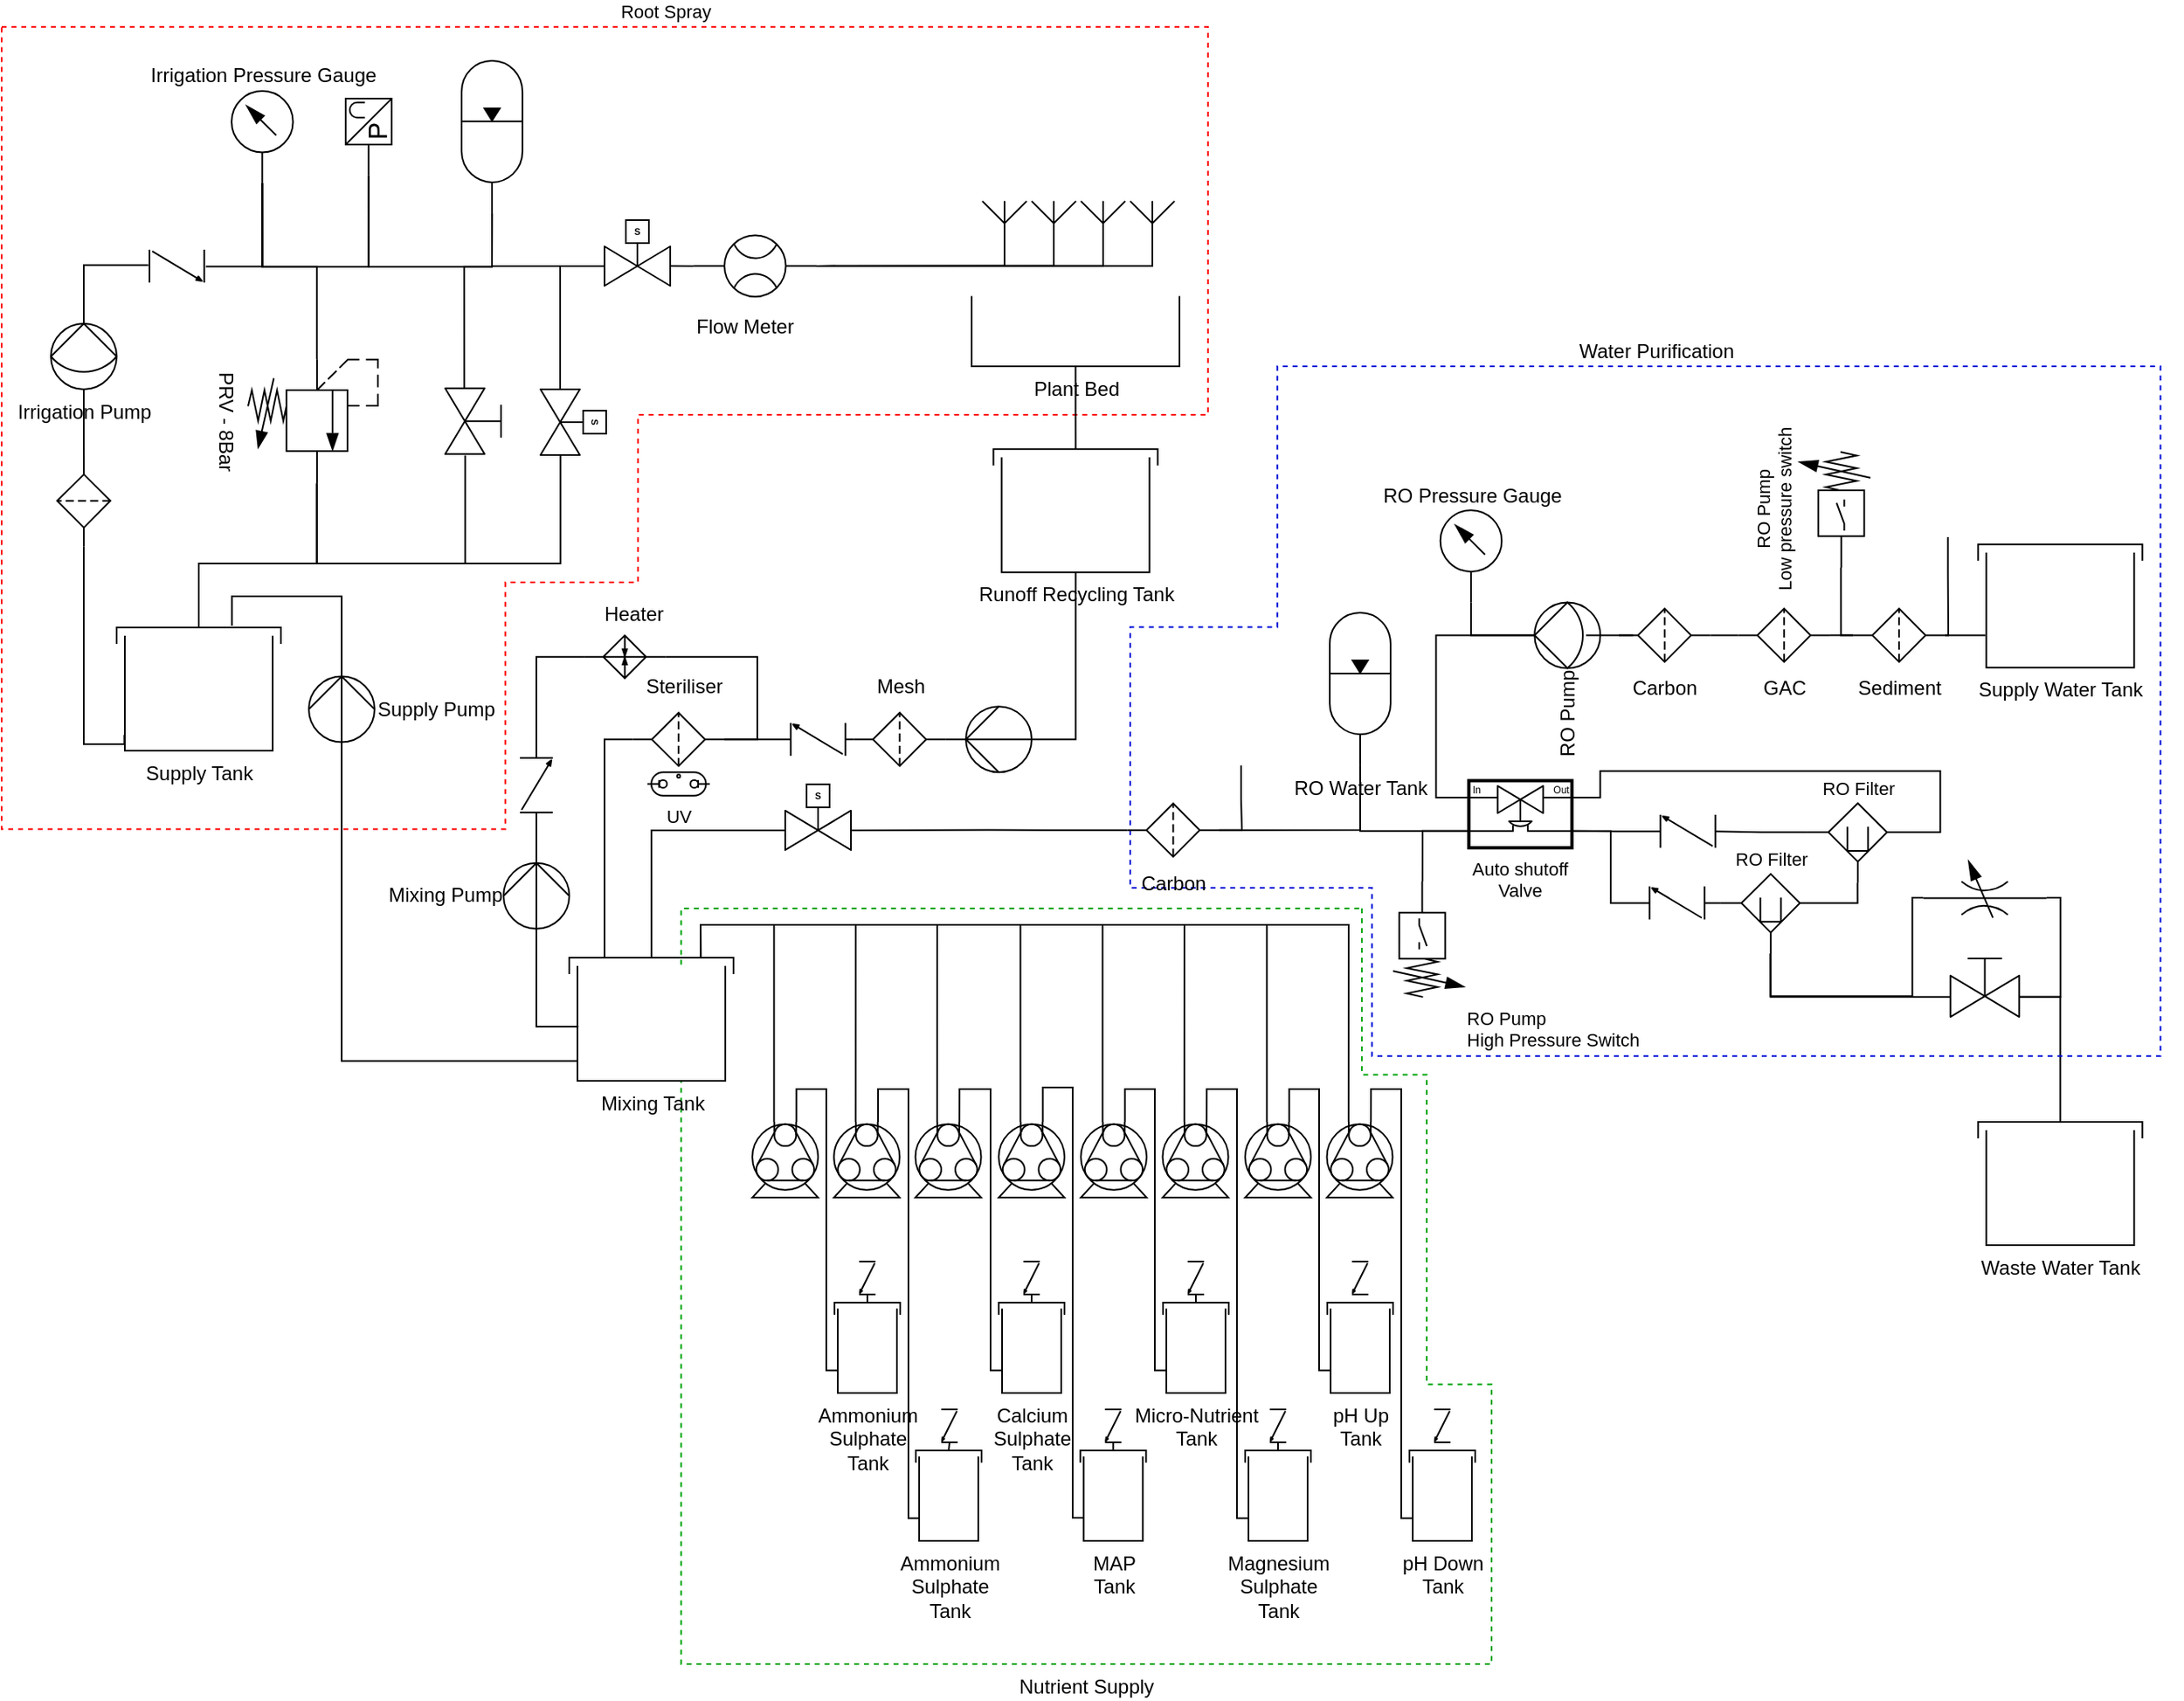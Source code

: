 <mxfile version="21.1.2" type="device">
  <diagram name="Page-1" id="JN25qpC9fKc6JR2kzEcj">
    <mxGraphModel dx="2245" dy="828" grid="1" gridSize="10" guides="1" tooltips="1" connect="1" arrows="1" fold="1" page="1" pageScale="1" pageWidth="827" pageHeight="1169" math="0" shadow="0">
      <root>
        <mxCell id="0" />
        <mxCell id="1" parent="0" />
        <mxCell id="IOF8uTJPf_rr452XmYYG-40" value="Nutrient Supply" style="verticalLabelPosition=bottom;verticalAlign=top;html=1;shape=mxgraph.basic.polygon;polyCoords=[[0.84,0],[0.84,0.22],[0.92,0.22],[0.92,0.63],[1,0.63],[1,1],[0,1],[0,0]];polyline=0;fillColor=none;dashed=1;strokeColor=#00a30b;" parent="1" vertex="1">
          <mxGeometry x="-353.33" y="630" width="493.33" height="460" as="geometry" />
        </mxCell>
        <mxCell id="Cc5eUVK9kJNkrveM7U8v-71" value="Root Spray" style="verticalLabelPosition=top;verticalAlign=bottom;html=1;shape=mxgraph.basic.polygon;polyCoords=[[0,0],[0.91,0],[0.91,0.44],[0.48,0.44],[0.48,0.63],[0.38,0.63],[0.38,0.91],[0,0.91]];polyline=0;fontFamily=Helvetica;fontSize=11;fontColor=default;fillColor=none;dashed=1;strokeColor=#ff0000;labelPosition=center;align=center;" parent="1" vertex="1">
          <mxGeometry x="-767" y="93.42" width="807" height="536.58" as="geometry" />
        </mxCell>
        <mxCell id="oA7SMQpWHTpef_Fw7DRh-51" style="edgeStyle=orthogonalEdgeStyle;rounded=0;orthogonalLoop=1;jettySize=auto;html=1;exitX=0.5;exitY=0;exitDx=0;exitDy=0;exitPerimeter=0;entryX=-0.02;entryY=0.474;entryDx=0;entryDy=0;entryPerimeter=0;endArrow=none;endFill=0;" parent="1" source="oA7SMQpWHTpef_Fw7DRh-1" target="oA7SMQpWHTpef_Fw7DRh-4" edge="1">
          <mxGeometry relative="1" as="geometry">
            <Array as="points">
              <mxPoint x="-717" y="238.42" />
            </Array>
          </mxGeometry>
        </mxCell>
        <mxCell id="oA7SMQpWHTpef_Fw7DRh-56" style="edgeStyle=orthogonalEdgeStyle;rounded=0;orthogonalLoop=1;jettySize=auto;html=1;endArrow=none;endFill=0;startArrow=none;entryX=0.047;entryY=0.871;entryDx=0;entryDy=0;entryPerimeter=0;" parent="1" source="oA7SMQpWHTpef_Fw7DRh-60" target="oA7SMQpWHTpef_Fw7DRh-16" edge="1">
          <mxGeometry relative="1" as="geometry">
            <mxPoint x="-620" y="500" as="targetPoint" />
            <Array as="points">
              <mxPoint x="-620" y="530" />
              <mxPoint x="-595" y="530" />
            </Array>
          </mxGeometry>
        </mxCell>
        <mxCell id="oA7SMQpWHTpef_Fw7DRh-1" value="Irrigation Pump" style="shape=mxgraph.pid.pumps_-_din.diaphragm;html=1;pointerEvents=1;align=center;verticalLabelPosition=bottom;verticalAlign=top;dashed=0;" parent="1" vertex="1">
          <mxGeometry x="-737" y="274.0" width="40" height="40" as="geometry" />
        </mxCell>
        <mxCell id="IOF8uTJPf_rr452XmYYG-10" style="edgeStyle=orthogonalEdgeStyle;rounded=0;orthogonalLoop=1;jettySize=auto;html=1;exitX=0.33;exitY=0;exitDx=0;exitDy=0;exitPerimeter=0;entryX=0.8;entryY=0;entryDx=0;entryDy=0;entryPerimeter=0;endArrow=none;endFill=0;" parent="1" source="oA7SMQpWHTpef_Fw7DRh-2" target="oA7SMQpWHTpef_Fw7DRh-11" edge="1">
          <mxGeometry relative="1" as="geometry" />
        </mxCell>
        <mxCell id="oA7SMQpWHTpef_Fw7DRh-2" value="" style="shape=mxgraph.pid.pumps.peristaltic;html=1;pointerEvents=1;align=center;verticalLabelPosition=bottom;verticalAlign=top;dashed=0;points=[[0.33,0,0,0,0],[0.5,1,0,0,0],[0.67,0,0,0,0]];" parent="1" vertex="1">
          <mxGeometry x="-210.74" y="760" width="40" height="46" as="geometry" />
        </mxCell>
        <mxCell id="oA7SMQpWHTpef_Fw7DRh-3" value="" style="verticalLabelPosition=bottom;align=center;html=1;verticalAlign=top;pointerEvents=1;dashed=0;shape=mxgraph.pid2valves.valve;valveType=gate;actuator=man;rotation=90;" parent="1" vertex="1">
          <mxGeometry x="-497" y="313.42" width="40" height="40" as="geometry" />
        </mxCell>
        <mxCell id="oA7SMQpWHTpef_Fw7DRh-4" value="" style="verticalLabelPosition=bottom;align=center;html=1;verticalAlign=top;pointerEvents=1;dashed=0;shape=mxgraph.pid2valves.valve;valveType=check;rotation=0;" parent="1" vertex="1">
          <mxGeometry x="-677" y="228.94" width="33.33" height="20" as="geometry" />
        </mxCell>
        <mxCell id="oA7SMQpWHTpef_Fw7DRh-47" style="edgeStyle=orthogonalEdgeStyle;rounded=0;orthogonalLoop=1;jettySize=auto;html=1;exitX=0;exitY=0.5;exitDx=0;exitDy=0;exitPerimeter=0;entryX=0.5;entryY=1;entryDx=0;entryDy=0;entryPerimeter=0;endArrow=none;endFill=0;" parent="1" source="oA7SMQpWHTpef_Fw7DRh-7" target="oA7SMQpWHTpef_Fw7DRh-40" edge="1">
          <mxGeometry relative="1" as="geometry">
            <Array as="points">
              <mxPoint x="-544" y="239.42" />
              <mxPoint x="-469" y="239.42" />
            </Array>
          </mxGeometry>
        </mxCell>
        <mxCell id="oA7SMQpWHTpef_Fw7DRh-7" value="" style="verticalLabelPosition=top;aspect=fixed;html=1;verticalAlign=bottom;fillColor=strokeColor;align=center;outlineConnect=0;shape=mxgraph.fluid_power.x11770;points=[[0,0.5,0]];rotation=-90;horizontal=1;labelPosition=center;" parent="1" vertex="1">
          <mxGeometry x="-567" y="146.48" width="46.82" height="27.96" as="geometry" />
        </mxCell>
        <mxCell id="oA7SMQpWHTpef_Fw7DRh-49" style="edgeStyle=orthogonalEdgeStyle;rounded=0;orthogonalLoop=1;jettySize=auto;html=1;exitX=0.47;exitY=1;exitDx=0;exitDy=0;exitPerimeter=0;entryX=0.5;entryY=1;entryDx=0;entryDy=0;entryPerimeter=0;endArrow=none;endFill=0;" parent="1" source="oA7SMQpWHTpef_Fw7DRh-8" target="oA7SMQpWHTpef_Fw7DRh-21" edge="1">
          <mxGeometry relative="1" as="geometry">
            <Array as="points">
              <mxPoint x="-575" y="239.42" />
              <mxPoint x="-608" y="239.42" />
            </Array>
          </mxGeometry>
        </mxCell>
        <mxCell id="oA7SMQpWHTpef_Fw7DRh-57" style="edgeStyle=orthogonalEdgeStyle;rounded=0;orthogonalLoop=1;jettySize=auto;html=1;exitX=0.47;exitY=0;exitDx=0;exitDy=0;exitPerimeter=0;endArrow=none;endFill=0;" parent="1" source="oA7SMQpWHTpef_Fw7DRh-8" target="oA7SMQpWHTpef_Fw7DRh-16" edge="1">
          <mxGeometry relative="1" as="geometry">
            <Array as="points">
              <mxPoint x="-478" y="420" />
              <mxPoint x="-550" y="420" />
            </Array>
          </mxGeometry>
        </mxCell>
        <mxCell id="oA7SMQpWHTpef_Fw7DRh-58" style="edgeStyle=orthogonalEdgeStyle;rounded=0;orthogonalLoop=1;jettySize=auto;html=1;exitX=0.47;exitY=0;exitDx=0;exitDy=0;exitPerimeter=0;entryX=1.02;entryY=0.695;entryDx=0;entryDy=0;entryPerimeter=0;endArrow=none;endFill=0;" parent="1" source="oA7SMQpWHTpef_Fw7DRh-8" target="oA7SMQpWHTpef_Fw7DRh-3" edge="1">
          <mxGeometry relative="1" as="geometry">
            <Array as="points">
              <mxPoint x="-575" y="420" />
              <mxPoint x="-485" y="420" />
            </Array>
          </mxGeometry>
        </mxCell>
        <mxCell id="oA7SMQpWHTpef_Fw7DRh-59" style="edgeStyle=orthogonalEdgeStyle;rounded=0;orthogonalLoop=1;jettySize=auto;html=1;exitX=0.47;exitY=0;exitDx=0;exitDy=0;exitPerimeter=0;entryX=0.998;entryY=0.695;entryDx=0;entryDy=0;entryPerimeter=0;endArrow=none;endFill=0;" parent="1" source="oA7SMQpWHTpef_Fw7DRh-8" target="oA7SMQpWHTpef_Fw7DRh-42" edge="1">
          <mxGeometry relative="1" as="geometry">
            <Array as="points">
              <mxPoint x="-575" y="420" />
              <mxPoint x="-427" y="420" />
            </Array>
          </mxGeometry>
        </mxCell>
        <mxCell id="oA7SMQpWHTpef_Fw7DRh-8" value="PRV - 8Bar" style="verticalLabelPosition=middle;aspect=fixed;html=1;verticalAlign=top;fillColor=strokeColor;align=center;outlineConnect=0;shape=mxgraph.fluid_power.x10500;points=[[0.47,0,0],[0.47,1,0]];rotation=-180;labelPosition=right;horizontal=0;" parent="1" vertex="1">
          <mxGeometry x="-617" y="295.65" width="79.06" height="75.54" as="geometry" />
        </mxCell>
        <mxCell id="oA7SMQpWHTpef_Fw7DRh-64" style="edgeStyle=orthogonalEdgeStyle;rounded=0;orthogonalLoop=1;jettySize=auto;html=1;exitX=0.5;exitY=0;exitDx=0;exitDy=0;exitPerimeter=0;entryX=0.5;entryY=0;entryDx=0;entryDy=0;entryPerimeter=0;endArrow=none;endFill=0;" parent="1" source="oA7SMQpWHTpef_Fw7DRh-10" target="oA7SMQpWHTpef_Fw7DRh-13" edge="1">
          <mxGeometry relative="1" as="geometry" />
        </mxCell>
        <mxCell id="oA7SMQpWHTpef_Fw7DRh-10" value="" style="shape=mxgraph.pid.pumps_-_din.centrifugal;html=1;pointerEvents=1;align=center;verticalLabelPosition=bottom;verticalAlign=top;dashed=0;rotation=-90;" parent="1" vertex="1">
          <mxGeometry x="-180" y="507.1" width="40" height="40" as="geometry" />
        </mxCell>
        <mxCell id="oA7SMQpWHTpef_Fw7DRh-11" value="Mixing Tank" style="shape=mxgraph.pid.vessels.tank_(covered);html=1;pointerEvents=1;align=center;verticalLabelPosition=bottom;verticalAlign=top;dashed=0;points=[[0.2,0,0,0,0],[0.4,0,0,0,0],[0.6,0,0,0,0],[0.8,0,0,0,0]];" parent="1" vertex="1">
          <mxGeometry x="-421.47" y="660" width="100" height="75" as="geometry" />
        </mxCell>
        <mxCell id="oA7SMQpWHTpef_Fw7DRh-53" value="" style="edgeStyle=orthogonalEdgeStyle;rounded=0;orthogonalLoop=1;jettySize=auto;html=1;endArrow=none;endFill=0;" parent="1" source="oA7SMQpWHTpef_Fw7DRh-12" target="oA7SMQpWHTpef_Fw7DRh-52" edge="1">
          <mxGeometry relative="1" as="geometry" />
        </mxCell>
        <mxCell id="oA7SMQpWHTpef_Fw7DRh-12" value="Plant Bed" style="shape=mxgraph.pid.vessels.container,_tank,_cistern;html=1;pointerEvents=1;align=center;verticalLabelPosition=bottom;verticalAlign=top;dashed=0;" parent="1" vertex="1">
          <mxGeometry x="-176.5" y="257.19" width="126.5" height="42.81" as="geometry" />
        </mxCell>
        <mxCell id="oA7SMQpWHTpef_Fw7DRh-67" style="edgeStyle=orthogonalEdgeStyle;shape=connector;rounded=0;orthogonalLoop=1;jettySize=auto;html=1;exitX=1.004;exitY=0.501;exitDx=0;exitDy=0;exitPerimeter=0;entryX=0.5;entryY=0;entryDx=0;entryDy=0;entryPerimeter=0;labelBackgroundColor=default;strokeColor=default;fontFamily=Helvetica;fontSize=11;fontColor=default;endArrow=none;endFill=0;startArrow=none;" parent="1" source="Cc5eUVK9kJNkrveM7U8v-2" target="oA7SMQpWHTpef_Fw7DRh-66" edge="1">
          <mxGeometry relative="1" as="geometry" />
        </mxCell>
        <mxCell id="oA7SMQpWHTpef_Fw7DRh-13" value="Mesh" style="verticalLabelPosition=middle;aspect=fixed;html=1;verticalAlign=middle;fillColor=strokeColor;align=center;outlineConnect=0;shape=mxgraph.fluid_power.x11980;points=[[0.5,0,0],[0.5,1,0]];rotation=90;labelPosition=left;horizontal=0;" parent="1" vertex="1">
          <mxGeometry x="-236.5" y="499.22" width="32.44" height="55.75" as="geometry" />
        </mxCell>
        <mxCell id="oA7SMQpWHTpef_Fw7DRh-16" value="Supply Tank" style="shape=mxgraph.pid.vessels.tank_(covered);html=1;pointerEvents=1;align=center;verticalLabelPosition=bottom;verticalAlign=top;dashed=0;" parent="1" vertex="1">
          <mxGeometry x="-697" y="459" width="100" height="75" as="geometry" />
        </mxCell>
        <mxCell id="oA7SMQpWHTpef_Fw7DRh-48" style="edgeStyle=orthogonalEdgeStyle;rounded=0;orthogonalLoop=1;jettySize=auto;html=1;exitX=0.5;exitY=1;exitDx=0;exitDy=0;exitPerimeter=0;entryX=0;entryY=0.5;entryDx=0;entryDy=0;entryPerimeter=0;endArrow=none;endFill=0;" parent="1" source="oA7SMQpWHTpef_Fw7DRh-21" target="oA7SMQpWHTpef_Fw7DRh-7" edge="1">
          <mxGeometry relative="1" as="geometry">
            <mxPoint x="-547" y="189.42" as="targetPoint" />
            <Array as="points">
              <mxPoint x="-608" y="239.42" />
              <mxPoint x="-544" y="239.42" />
            </Array>
          </mxGeometry>
        </mxCell>
        <mxCell id="oA7SMQpWHTpef_Fw7DRh-50" style="edgeStyle=orthogonalEdgeStyle;rounded=0;orthogonalLoop=1;jettySize=auto;html=1;exitX=0.5;exitY=1;exitDx=0;exitDy=0;exitPerimeter=0;entryX=1.03;entryY=0.517;entryDx=0;entryDy=0;entryPerimeter=0;endArrow=none;endFill=0;" parent="1" source="oA7SMQpWHTpef_Fw7DRh-21" target="oA7SMQpWHTpef_Fw7DRh-4" edge="1">
          <mxGeometry relative="1" as="geometry">
            <Array as="points">
              <mxPoint x="-608" y="239.42" />
            </Array>
          </mxGeometry>
        </mxCell>
        <mxCell id="oA7SMQpWHTpef_Fw7DRh-21" value="Irrigation Pressure Gauge" style="verticalLabelPosition=top;aspect=fixed;html=1;verticalAlign=bottom;fillColor=strokeColor;align=center;outlineConnect=0;shape=mxgraph.fluid_power.x11820;points=[[0.5,1,0]];labelPosition=center;" parent="1" vertex="1">
          <mxGeometry x="-627" y="132.41" width="37.34" height="56.1" as="geometry" />
        </mxCell>
        <mxCell id="oA7SMQpWHTpef_Fw7DRh-22" value="" style="verticalLabelPosition=bottom;align=center;html=1;verticalAlign=top;pointerEvents=1;dashed=0;shape=mxgraph.pid2valves.valve;valveType=gate;actuator=solenoid;rotation=0;points=[[0,0.7,0,0,0],[1,0.7,0,0,0]];" parent="1" vertex="1">
          <mxGeometry x="-400" y="211" width="40" height="40" as="geometry" />
        </mxCell>
        <mxCell id="oA7SMQpWHTpef_Fw7DRh-25" value="" style="shape=mxgraph.pid.feeders.spray_nozzle;html=1;pointerEvents=1;align=center;verticalLabelPosition=bottom;verticalAlign=top;dashed=0;rotation=-180;" parent="1" vertex="1">
          <mxGeometry x="-170" y="199.42" width="27" height="13.5" as="geometry" />
        </mxCell>
        <mxCell id="oA7SMQpWHTpef_Fw7DRh-30" style="edgeStyle=orthogonalEdgeStyle;rounded=0;orthogonalLoop=1;jettySize=auto;html=1;entryX=0.5;entryY=0;entryDx=0;entryDy=0;entryPerimeter=0;endArrow=none;endFill=0;exitX=0.5;exitY=0;exitDx=0;exitDy=0;exitPerimeter=0;" parent="1" source="oA7SMQpWHTpef_Fw7DRh-28" target="oA7SMQpWHTpef_Fw7DRh-25" edge="1">
          <mxGeometry relative="1" as="geometry">
            <mxPoint x="-190" y="226" as="sourcePoint" />
          </mxGeometry>
        </mxCell>
        <mxCell id="oA7SMQpWHTpef_Fw7DRh-35" style="edgeStyle=orthogonalEdgeStyle;rounded=0;orthogonalLoop=1;jettySize=auto;html=1;exitX=0.5;exitY=0;exitDx=0;exitDy=0;exitPerimeter=0;entryX=0.5;entryY=0;entryDx=0;entryDy=0;entryPerimeter=0;endArrow=none;endFill=0;" parent="1" source="oA7SMQpWHTpef_Fw7DRh-28" target="oA7SMQpWHTpef_Fw7DRh-31" edge="1">
          <mxGeometry relative="1" as="geometry" />
        </mxCell>
        <mxCell id="oA7SMQpWHTpef_Fw7DRh-36" style="edgeStyle=orthogonalEdgeStyle;rounded=0;orthogonalLoop=1;jettySize=auto;html=1;exitX=0.5;exitY=0;exitDx=0;exitDy=0;exitPerimeter=0;entryX=0.5;entryY=0;entryDx=0;entryDy=0;entryPerimeter=0;endArrow=none;endFill=0;" parent="1" source="oA7SMQpWHTpef_Fw7DRh-28" target="oA7SMQpWHTpef_Fw7DRh-32" edge="1">
          <mxGeometry relative="1" as="geometry" />
        </mxCell>
        <mxCell id="oA7SMQpWHTpef_Fw7DRh-37" style="edgeStyle=orthogonalEdgeStyle;rounded=0;orthogonalLoop=1;jettySize=auto;html=1;exitX=0.5;exitY=0;exitDx=0;exitDy=0;exitPerimeter=0;entryX=0.5;entryY=0;entryDx=0;entryDy=0;entryPerimeter=0;endArrow=none;endFill=0;" parent="1" source="oA7SMQpWHTpef_Fw7DRh-28" target="oA7SMQpWHTpef_Fw7DRh-34" edge="1">
          <mxGeometry relative="1" as="geometry" />
        </mxCell>
        <mxCell id="oA7SMQpWHTpef_Fw7DRh-79" style="edgeStyle=orthogonalEdgeStyle;shape=connector;rounded=0;orthogonalLoop=1;jettySize=auto;html=1;exitX=0.5;exitY=1;exitDx=0;exitDy=0;exitPerimeter=0;entryX=1;entryY=0.7;entryDx=0;entryDy=0;entryPerimeter=0;labelBackgroundColor=default;strokeColor=default;fontFamily=Helvetica;fontSize=11;fontColor=default;endArrow=none;endFill=0;" parent="1" source="oA7SMQpWHTpef_Fw7DRh-28" target="oA7SMQpWHTpef_Fw7DRh-22" edge="1">
          <mxGeometry relative="1" as="geometry" />
        </mxCell>
        <mxCell id="oA7SMQpWHTpef_Fw7DRh-28" value="Flow Meter" style="verticalLabelPosition=middle;aspect=fixed;html=1;verticalAlign=middle;fillColor=strokeColor;align=left;outlineConnect=0;shape=mxgraph.fluid_power.x11910;points=[[0.5,0,0],[0.5,1,0]];rotation=90;labelPosition=right;horizontal=0;" parent="1" vertex="1">
          <mxGeometry x="-327" y="201.42" width="37.34" height="75.04" as="geometry" />
        </mxCell>
        <mxCell id="oA7SMQpWHTpef_Fw7DRh-31" value="" style="shape=mxgraph.pid.feeders.spray_nozzle;html=1;pointerEvents=1;align=center;verticalLabelPosition=bottom;verticalAlign=top;dashed=0;rotation=-180;" parent="1" vertex="1">
          <mxGeometry x="-140" y="199.42" width="27" height="13.5" as="geometry" />
        </mxCell>
        <mxCell id="oA7SMQpWHTpef_Fw7DRh-32" value="" style="shape=mxgraph.pid.feeders.spray_nozzle;html=1;pointerEvents=1;align=center;verticalLabelPosition=bottom;verticalAlign=top;dashed=0;rotation=-180;" parent="1" vertex="1">
          <mxGeometry x="-110" y="199.42" width="27" height="13.5" as="geometry" />
        </mxCell>
        <mxCell id="oA7SMQpWHTpef_Fw7DRh-34" value="" style="shape=mxgraph.pid.feeders.spray_nozzle;html=1;pointerEvents=1;align=center;verticalLabelPosition=bottom;verticalAlign=top;dashed=0;rotation=-180;" parent="1" vertex="1">
          <mxGeometry x="-80" y="199.42" width="27" height="13.5" as="geometry" />
        </mxCell>
        <mxCell id="oA7SMQpWHTpef_Fw7DRh-41" style="edgeStyle=orthogonalEdgeStyle;rounded=0;orthogonalLoop=1;jettySize=auto;html=1;exitX=0.5;exitY=1;exitDx=0;exitDy=0;exitPerimeter=0;entryX=0;entryY=0.7;entryDx=0;entryDy=0;entryPerimeter=0;endArrow=none;endFill=0;" parent="1" source="oA7SMQpWHTpef_Fw7DRh-40" target="oA7SMQpWHTpef_Fw7DRh-22" edge="1">
          <mxGeometry relative="1" as="geometry">
            <mxPoint x="-407.92" y="239.02" as="targetPoint" />
            <Array as="points">
              <mxPoint x="-469" y="239" />
              <mxPoint x="-402" y="239" />
            </Array>
          </mxGeometry>
        </mxCell>
        <mxCell id="oA7SMQpWHTpef_Fw7DRh-43" style="edgeStyle=orthogonalEdgeStyle;rounded=0;orthogonalLoop=1;jettySize=auto;html=1;exitX=0.5;exitY=1;exitDx=0;exitDy=0;exitPerimeter=0;entryX=-0.001;entryY=0.709;entryDx=0;entryDy=0;entryPerimeter=0;endArrow=none;endFill=0;" parent="1" source="oA7SMQpWHTpef_Fw7DRh-40" target="oA7SMQpWHTpef_Fw7DRh-42" edge="1">
          <mxGeometry relative="1" as="geometry">
            <Array as="points">
              <mxPoint x="-468" y="239" />
              <mxPoint x="-427" y="239" />
              <mxPoint x="-427" y="319" />
            </Array>
          </mxGeometry>
        </mxCell>
        <mxCell id="oA7SMQpWHTpef_Fw7DRh-44" style="edgeStyle=orthogonalEdgeStyle;rounded=0;orthogonalLoop=1;jettySize=auto;html=1;exitX=0.5;exitY=1;exitDx=0;exitDy=0;exitPerimeter=0;entryX=-0.001;entryY=0.709;entryDx=0;entryDy=0;entryPerimeter=0;endArrow=none;endFill=0;" parent="1" source="oA7SMQpWHTpef_Fw7DRh-40" target="oA7SMQpWHTpef_Fw7DRh-3" edge="1">
          <mxGeometry relative="1" as="geometry">
            <Array as="points">
              <mxPoint x="-468" y="239.42" />
              <mxPoint x="-485" y="239.42" />
            </Array>
          </mxGeometry>
        </mxCell>
        <mxCell id="oA7SMQpWHTpef_Fw7DRh-40" value="" style="verticalLabelPosition=bottom;aspect=fixed;html=1;verticalAlign=top;fillColor=strokeColor;align=center;outlineConnect=0;shape=mxgraph.fluid_power.x12320;points=[[0.5,1,0]]" parent="1" vertex="1">
          <mxGeometry x="-487" y="114" width="37.06" height="92.92" as="geometry" />
        </mxCell>
        <mxCell id="oA7SMQpWHTpef_Fw7DRh-42" value="" style="verticalLabelPosition=bottom;align=center;html=1;verticalAlign=top;pointerEvents=1;dashed=0;shape=mxgraph.pid2valves.valve;valveType=gate;actuator=solenoid;rotation=90;" parent="1" vertex="1">
          <mxGeometry x="-439" y="314.0" width="40" height="40" as="geometry" />
        </mxCell>
        <mxCell id="oA7SMQpWHTpef_Fw7DRh-63" style="edgeStyle=orthogonalEdgeStyle;rounded=0;orthogonalLoop=1;jettySize=auto;html=1;entryX=0.5;entryY=1;entryDx=0;entryDy=0;entryPerimeter=0;endArrow=none;endFill=0;" parent="1" source="oA7SMQpWHTpef_Fw7DRh-52" target="oA7SMQpWHTpef_Fw7DRh-10" edge="1">
          <mxGeometry relative="1" as="geometry" />
        </mxCell>
        <mxCell id="oA7SMQpWHTpef_Fw7DRh-52" value="Runoff Recycling Tank" style="shape=mxgraph.pid.vessels.tank_(covered);html=1;pointerEvents=1;align=center;verticalLabelPosition=bottom;verticalAlign=top;dashed=0;" parent="1" vertex="1">
          <mxGeometry x="-163.25" y="350.37" width="100" height="75" as="geometry" />
        </mxCell>
        <mxCell id="oA7SMQpWHTpef_Fw7DRh-61" value="" style="edgeStyle=orthogonalEdgeStyle;rounded=0;orthogonalLoop=1;jettySize=auto;html=1;endArrow=none;endFill=0;" parent="1" source="oA7SMQpWHTpef_Fw7DRh-1" target="oA7SMQpWHTpef_Fw7DRh-60" edge="1">
          <mxGeometry relative="1" as="geometry">
            <mxPoint x="-717" y="320" as="sourcePoint" />
            <mxPoint x="-717" y="450" as="targetPoint" />
          </mxGeometry>
        </mxCell>
        <mxCell id="oA7SMQpWHTpef_Fw7DRh-60" value="" style="verticalLabelPosition=bottom;aspect=fixed;html=1;verticalAlign=top;fillColor=strokeColor;align=center;outlineConnect=0;shape=mxgraph.fluid_power.x11980;points=[[0.5,0,0],[0.5,1,0]];rotation=0;" parent="1" vertex="1">
          <mxGeometry x="-733.22" y="354" width="32.44" height="55.75" as="geometry" />
        </mxCell>
        <mxCell id="oA7SMQpWHTpef_Fw7DRh-69" style="edgeStyle=orthogonalEdgeStyle;shape=connector;rounded=0;orthogonalLoop=1;jettySize=auto;html=1;exitX=0.5;exitY=1;exitDx=0;exitDy=0;exitPerimeter=0;labelBackgroundColor=default;strokeColor=default;fontFamily=Helvetica;fontSize=11;fontColor=default;endArrow=none;endFill=0;" parent="1" source="oA7SMQpWHTpef_Fw7DRh-66" target="oA7SMQpWHTpef_Fw7DRh-11" edge="1">
          <mxGeometry relative="1" as="geometry">
            <mxPoint x="-400" y="602" as="targetPoint" />
            <Array as="points">
              <mxPoint x="-400" y="527" />
            </Array>
          </mxGeometry>
        </mxCell>
        <mxCell id="oA7SMQpWHTpef_Fw7DRh-71" style="edgeStyle=orthogonalEdgeStyle;shape=connector;rounded=0;orthogonalLoop=1;jettySize=auto;html=1;entryX=0.702;entryY=-0.013;entryDx=0;entryDy=0;entryPerimeter=0;labelBackgroundColor=default;strokeColor=default;fontFamily=Helvetica;fontSize=11;fontColor=default;endArrow=none;endFill=0;exitX=0.5;exitY=0;exitDx=0;exitDy=0;exitPerimeter=0;" parent="1" source="oA7SMQpWHTpef_Fw7DRh-70" target="oA7SMQpWHTpef_Fw7DRh-16" edge="1">
          <mxGeometry relative="1" as="geometry">
            <Array as="points">
              <mxPoint x="-560" y="440" />
              <mxPoint x="-627" y="440" />
            </Array>
          </mxGeometry>
        </mxCell>
        <mxCell id="oA7SMQpWHTpef_Fw7DRh-72" style="edgeStyle=orthogonalEdgeStyle;shape=connector;rounded=0;orthogonalLoop=1;jettySize=auto;html=1;exitX=0.5;exitY=1;exitDx=0;exitDy=0;exitPerimeter=0;entryX=0.048;entryY=0.839;entryDx=0;entryDy=0;entryPerimeter=0;labelBackgroundColor=default;strokeColor=default;fontFamily=Helvetica;fontSize=11;fontColor=default;endArrow=none;endFill=0;" parent="1" source="oA7SMQpWHTpef_Fw7DRh-70" target="oA7SMQpWHTpef_Fw7DRh-11" edge="1">
          <mxGeometry relative="1" as="geometry">
            <Array as="points">
              <mxPoint x="-560" y="723" />
            </Array>
          </mxGeometry>
        </mxCell>
        <mxCell id="oA7SMQpWHTpef_Fw7DRh-70" value="Supply Pump" style="shape=mxgraph.pid.pumps_-_din.centrifugal;html=1;pointerEvents=1;align=left;verticalLabelPosition=middle;verticalAlign=middle;dashed=0;rotation=0;labelPosition=right;" parent="1" vertex="1">
          <mxGeometry x="-580" y="488.75" width="40" height="40" as="geometry" />
        </mxCell>
        <mxCell id="oA7SMQpWHTpef_Fw7DRh-77" style="edgeStyle=orthogonalEdgeStyle;shape=connector;rounded=0;orthogonalLoop=1;jettySize=auto;html=1;exitX=0;exitY=0.7;exitDx=0;exitDy=0;exitPerimeter=0;labelBackgroundColor=default;strokeColor=default;fontFamily=Helvetica;fontSize=11;fontColor=default;endArrow=none;endFill=0;entryX=0.501;entryY=0.004;entryDx=0;entryDy=0;entryPerimeter=0;" parent="1" source="oA7SMQpWHTpef_Fw7DRh-74" target="oA7SMQpWHTpef_Fw7DRh-11" edge="1">
          <mxGeometry relative="1" as="geometry">
            <mxPoint x="-371" y="660" as="targetPoint" />
            <Array as="points">
              <mxPoint x="-371" y="583" />
            </Array>
          </mxGeometry>
        </mxCell>
        <mxCell id="oA7SMQpWHTpef_Fw7DRh-74" value="" style="verticalLabelPosition=bottom;align=center;html=1;verticalAlign=top;pointerEvents=1;dashed=0;shape=mxgraph.pid2valves.valve;valveType=gate;actuator=solenoid;rotation=0;points=[[0,0.7,0,0,0],[1,0.7,0,0,0]];" parent="1" vertex="1">
          <mxGeometry x="-290" y="554.46" width="40" height="40" as="geometry" />
        </mxCell>
        <mxCell id="oA7SMQpWHTpef_Fw7DRh-76" style="edgeStyle=orthogonalEdgeStyle;shape=connector;rounded=0;orthogonalLoop=1;jettySize=auto;html=1;exitX=0.5;exitY=1;exitDx=0;exitDy=0;exitPerimeter=0;entryX=1;entryY=0.7;entryDx=0;entryDy=0;entryPerimeter=0;labelBackgroundColor=default;strokeColor=default;fontFamily=Helvetica;fontSize=11;fontColor=default;endArrow=none;endFill=0;" parent="1" source="oA7SMQpWHTpef_Fw7DRh-75" target="oA7SMQpWHTpef_Fw7DRh-74" edge="1">
          <mxGeometry relative="1" as="geometry" />
        </mxCell>
        <mxCell id="Cc5eUVK9kJNkrveM7U8v-6" style="edgeStyle=orthogonalEdgeStyle;rounded=0;orthogonalLoop=1;jettySize=auto;html=1;exitX=0.5;exitY=1;exitDx=0;exitDy=0;exitPerimeter=0;entryX=0.056;entryY=0.558;entryDx=0;entryDy=0;entryPerimeter=0;endArrow=none;endFill=0;" parent="1" source="Cc5eUVK9kJNkrveM7U8v-1" target="oA7SMQpWHTpef_Fw7DRh-11" edge="1">
          <mxGeometry relative="1" as="geometry">
            <Array as="points">
              <mxPoint x="-441" y="702" />
              <mxPoint x="-416" y="702" />
            </Array>
          </mxGeometry>
        </mxCell>
        <mxCell id="Cc5eUVK9kJNkrveM7U8v-7" style="edgeStyle=orthogonalEdgeStyle;shape=connector;rounded=0;orthogonalLoop=1;jettySize=auto;html=1;exitX=0.5;exitY=0;exitDx=0;exitDy=0;exitPerimeter=0;labelBackgroundColor=default;strokeColor=default;fontFamily=Helvetica;fontSize=11;fontColor=default;endArrow=none;endFill=0;entryX=0;entryY=0.5;entryDx=0;entryDy=0;entryPerimeter=0;" parent="1" source="Cc5eUVK9kJNkrveM7U8v-1" target="Cc5eUVK9kJNkrveM7U8v-10" edge="1">
          <mxGeometry relative="1" as="geometry">
            <mxPoint x="-441.335" y="576.665" as="targetPoint" />
          </mxGeometry>
        </mxCell>
        <mxCell id="Cc5eUVK9kJNkrveM7U8v-1" value="Mixing Pump" style="shape=mxgraph.pid.pumps_-_din.centrifugal;html=1;pointerEvents=1;align=right;verticalLabelPosition=middle;verticalAlign=middle;dashed=0;rotation=0;labelPosition=left;" parent="1" vertex="1">
          <mxGeometry x="-461.47" y="602.34" width="40" height="40" as="geometry" />
        </mxCell>
        <mxCell id="Cc5eUVK9kJNkrveM7U8v-3" value="" style="edgeStyle=orthogonalEdgeStyle;shape=connector;rounded=0;orthogonalLoop=1;jettySize=auto;html=1;exitX=0.5;exitY=1;exitDx=0;exitDy=0;exitPerimeter=0;labelBackgroundColor=default;strokeColor=default;fontFamily=Helvetica;fontSize=11;fontColor=default;endArrow=none;endFill=0;entryX=0.004;entryY=0.481;entryDx=0;entryDy=0;entryPerimeter=0;" parent="1" source="oA7SMQpWHTpef_Fw7DRh-13" target="Cc5eUVK9kJNkrveM7U8v-2" edge="1">
          <mxGeometry relative="1" as="geometry">
            <mxPoint x="-248" y="501" as="sourcePoint" />
            <mxPoint x="-260" y="501" as="targetPoint" />
          </mxGeometry>
        </mxCell>
        <mxCell id="Cc5eUVK9kJNkrveM7U8v-2" value="" style="verticalLabelPosition=bottom;align=center;html=1;verticalAlign=top;pointerEvents=1;dashed=0;shape=mxgraph.pid2valves.valve;valveType=check;rotation=-180;" parent="1" vertex="1">
          <mxGeometry x="-286.66" y="517.1" width="33.33" height="20" as="geometry" />
        </mxCell>
        <mxCell id="Cc5eUVK9kJNkrveM7U8v-11" style="edgeStyle=orthogonalEdgeStyle;shape=connector;rounded=0;orthogonalLoop=1;jettySize=auto;html=1;entryX=0.5;entryY=0;entryDx=0;entryDy=0;entryPerimeter=0;labelBackgroundColor=default;strokeColor=default;fontFamily=Helvetica;fontSize=11;fontColor=default;endArrow=none;endFill=0;startArrow=none;exitX=0.5;exitY=0;exitDx=0;exitDy=0;exitPerimeter=0;" parent="1" source="nhlMVhX39VTh7t-UhzKr-5" target="oA7SMQpWHTpef_Fw7DRh-66" edge="1">
          <mxGeometry relative="1" as="geometry">
            <mxPoint x="-310" y="450" as="sourcePoint" />
          </mxGeometry>
        </mxCell>
        <mxCell id="Cc5eUVK9kJNkrveM7U8v-10" value="" style="verticalLabelPosition=bottom;align=center;html=1;verticalAlign=top;pointerEvents=1;dashed=0;shape=mxgraph.pid2valves.valve;valveType=check;fontFamily=Helvetica;fontSize=11;fontColor=default;points=[[0,0.5,0,0,0],[1,0.5,0,0,0]];rotation=-90;" parent="1" vertex="1">
          <mxGeometry x="-458.14" y="545" width="33.33" height="20" as="geometry" />
        </mxCell>
        <mxCell id="IOF8uTJPf_rr452XmYYG-11" style="edgeStyle=orthogonalEdgeStyle;rounded=0;orthogonalLoop=1;jettySize=auto;html=1;exitX=0.33;exitY=0;exitDx=0;exitDy=0;exitPerimeter=0;entryX=0.8;entryY=0;entryDx=0;entryDy=0;entryPerimeter=0;endArrow=none;endFill=0;" parent="1" source="nhlMVhX39VTh7t-UhzKr-1" target="oA7SMQpWHTpef_Fw7DRh-11" edge="1">
          <mxGeometry relative="1" as="geometry" />
        </mxCell>
        <mxCell id="nhlMVhX39VTh7t-UhzKr-1" value="" style="shape=mxgraph.pid.pumps.peristaltic;html=1;pointerEvents=1;align=center;verticalLabelPosition=bottom;verticalAlign=top;dashed=0;points=[[0.33,0,0,0,0],[0.5,1,0,0,0],[0.67,0,0,0,0]];" parent="1" vertex="1">
          <mxGeometry x="-160" y="760" width="40" height="46" as="geometry" />
        </mxCell>
        <mxCell id="IOF8uTJPf_rr452XmYYG-12" style="edgeStyle=orthogonalEdgeStyle;rounded=0;orthogonalLoop=1;jettySize=auto;html=1;exitX=0.33;exitY=0;exitDx=0;exitDy=0;exitPerimeter=0;entryX=0.8;entryY=0;entryDx=0;entryDy=0;entryPerimeter=0;endArrow=none;endFill=0;" parent="1" source="nhlMVhX39VTh7t-UhzKr-2" target="oA7SMQpWHTpef_Fw7DRh-11" edge="1">
          <mxGeometry relative="1" as="geometry" />
        </mxCell>
        <mxCell id="nhlMVhX39VTh7t-UhzKr-2" value="" style="shape=mxgraph.pid.pumps.peristaltic;html=1;pointerEvents=1;align=center;verticalLabelPosition=bottom;verticalAlign=top;dashed=0;points=[[0.33,0,0,0,0],[0.5,1,0,0,0],[0.67,0,0,0,0]];" parent="1" vertex="1">
          <mxGeometry x="-110" y="760" width="40" height="46" as="geometry" />
        </mxCell>
        <mxCell id="IOF8uTJPf_rr452XmYYG-9" style="edgeStyle=orthogonalEdgeStyle;rounded=0;orthogonalLoop=1;jettySize=auto;html=1;exitX=0.33;exitY=0;exitDx=0;exitDy=0;exitPerimeter=0;entryX=0.8;entryY=0;entryDx=0;entryDy=0;entryPerimeter=0;endArrow=none;endFill=0;" parent="1" source="nhlMVhX39VTh7t-UhzKr-3" target="oA7SMQpWHTpef_Fw7DRh-11" edge="1">
          <mxGeometry relative="1" as="geometry" />
        </mxCell>
        <mxCell id="IOF8uTJPf_rr452XmYYG-33" style="edgeStyle=orthogonalEdgeStyle;rounded=0;orthogonalLoop=1;jettySize=auto;html=1;exitX=0.67;exitY=0;exitDx=0;exitDy=0;exitPerimeter=0;entryX=0.05;entryY=0.75;entryDx=0;entryDy=0;entryPerimeter=0;endArrow=none;endFill=0;" parent="1" source="nhlMVhX39VTh7t-UhzKr-3" target="IOF8uTJPf_rr452XmYYG-34" edge="1">
          <mxGeometry relative="1" as="geometry">
            <mxPoint x="-220" y="1000" as="targetPoint" />
            <Array as="points">
              <mxPoint x="-233" y="740" />
              <mxPoint x="-215" y="740" />
              <mxPoint x="-215" y="1001" />
            </Array>
          </mxGeometry>
        </mxCell>
        <mxCell id="nhlMVhX39VTh7t-UhzKr-3" value="" style="shape=mxgraph.pid.pumps.peristaltic;html=1;pointerEvents=1;align=center;verticalLabelPosition=bottom;verticalAlign=top;dashed=0;points=[[0.33,0,0,0,0],[0.5,1,0,0,0],[0.67,0,0,0,0]];" parent="1" vertex="1">
          <mxGeometry x="-260.33" y="760" width="40" height="46" as="geometry" />
        </mxCell>
        <mxCell id="IOF8uTJPf_rr452XmYYG-8" style="edgeStyle=orthogonalEdgeStyle;rounded=0;orthogonalLoop=1;jettySize=auto;html=1;exitX=0.33;exitY=0;exitDx=0;exitDy=0;exitPerimeter=0;entryX=0.8;entryY=0;entryDx=0;entryDy=0;entryPerimeter=0;endArrow=none;endFill=0;" parent="1" source="nhlMVhX39VTh7t-UhzKr-4" target="oA7SMQpWHTpef_Fw7DRh-11" edge="1">
          <mxGeometry relative="1" as="geometry" />
        </mxCell>
        <mxCell id="IOF8uTJPf_rr452XmYYG-28" style="edgeStyle=orthogonalEdgeStyle;rounded=0;orthogonalLoop=1;jettySize=auto;html=1;exitX=0.67;exitY=0;exitDx=0;exitDy=0;exitPerimeter=0;entryX=0.05;entryY=0.75;entryDx=0;entryDy=0;entryPerimeter=0;endArrow=none;endFill=0;" parent="1" source="nhlMVhX39VTh7t-UhzKr-4" target="IOF8uTJPf_rr452XmYYG-1" edge="1">
          <mxGeometry relative="1" as="geometry">
            <Array as="points">
              <mxPoint x="-283" y="740" />
              <mxPoint x="-265" y="740" />
              <mxPoint x="-265" y="911" />
            </Array>
          </mxGeometry>
        </mxCell>
        <mxCell id="nhlMVhX39VTh7t-UhzKr-4" value="" style="shape=mxgraph.pid.pumps.peristaltic;html=1;pointerEvents=1;align=center;verticalLabelPosition=bottom;verticalAlign=top;dashed=0;points=[[0.33,0,0,0,0],[0.5,1,0,0,0],[0.67,0,0,0,0]];" parent="1" vertex="1">
          <mxGeometry x="-310" y="760" width="40" height="46" as="geometry" />
        </mxCell>
        <mxCell id="nhlMVhX39VTh7t-UhzKr-6" value="" style="edgeStyle=orthogonalEdgeStyle;shape=connector;rounded=0;orthogonalLoop=1;jettySize=auto;html=1;exitX=1;exitY=0.5;exitDx=0;exitDy=0;exitPerimeter=0;labelBackgroundColor=default;strokeColor=default;fontFamily=Helvetica;fontSize=11;fontColor=default;endArrow=none;endFill=0;entryX=0.5;entryY=1;entryDx=0;entryDy=0;entryPerimeter=0;" parent="1" source="Cc5eUVK9kJNkrveM7U8v-10" target="nhlMVhX39VTh7t-UhzKr-5" edge="1">
          <mxGeometry relative="1" as="geometry">
            <mxPoint x="-441.475" y="538.335" as="sourcePoint" />
            <mxPoint x="-430" y="450" as="targetPoint" />
          </mxGeometry>
        </mxCell>
        <mxCell id="nhlMVhX39VTh7t-UhzKr-5" value="Heater" style="verticalLabelPosition=middle;aspect=fixed;html=1;verticalAlign=middle;fillColor=strokeColor;align=right;outlineConnect=0;shape=mxgraph.fluid_power.x12290;points=[[0.5,0,0],[0.5,1,0]];rotation=90;horizontal=0;labelPosition=left;" parent="1" vertex="1">
          <mxGeometry x="-400.73" y="452.08" width="26.1" height="49.57" as="geometry" />
        </mxCell>
        <mxCell id="nhlMVhX39VTh7t-UhzKr-7" value="" style="group" parent="1" vertex="1" connectable="0">
          <mxGeometry x="-382.755" y="510.875" width="55.75" height="50.465" as="geometry" />
        </mxCell>
        <mxCell id="oA7SMQpWHTpef_Fw7DRh-66" value="Steriliser" style="verticalLabelPosition=middle;aspect=fixed;html=1;verticalAlign=middle;fillColor=strokeColor;align=right;outlineConnect=0;shape=mxgraph.fluid_power.x11980;points=[[0.5,0,0],[0.5,1,0]];rotation=90;labelPosition=left;horizontal=0;" parent="nhlMVhX39VTh7t-UhzKr-7" vertex="1">
          <mxGeometry x="11.655" y="-11.655" width="32.44" height="55.75" as="geometry" />
        </mxCell>
        <mxCell id="oA7SMQpWHTpef_Fw7DRh-68" value="UV" style="pointerEvents=1;verticalLabelPosition=bottom;shadow=0;dashed=0;align=center;html=1;verticalAlign=top;shape=mxgraph.electrical.miscellaneous.flourescent_lamp;fontFamily=Helvetica;fontSize=11;fontColor=default;" parent="nhlMVhX39VTh7t-UhzKr-7" vertex="1">
          <mxGeometry x="8.875" y="36.215" width="38" height="14.25" as="geometry" />
        </mxCell>
        <mxCell id="IOF8uTJPf_rr452XmYYG-1" value="Ammonium&lt;br&gt;Sulphate&lt;br&gt;Tank" style="shape=mxgraph.pid.vessels.tank_(covered);html=1;pointerEvents=1;align=center;verticalLabelPosition=bottom;verticalAlign=top;dashed=0;points=[[0.05,0.75,0,0,0],[0.5,0,0,0,0]];" parent="1" vertex="1">
          <mxGeometry x="-260.01" y="870" width="40" height="55" as="geometry" />
        </mxCell>
        <mxCell id="IOF8uTJPf_rr452XmYYG-13" style="edgeStyle=orthogonalEdgeStyle;rounded=0;orthogonalLoop=1;jettySize=auto;html=1;exitX=0.33;exitY=0;exitDx=0;exitDy=0;exitPerimeter=0;entryX=0.8;entryY=0;entryDx=0;entryDy=0;entryPerimeter=0;endArrow=none;endFill=0;" parent="1" source="IOF8uTJPf_rr452XmYYG-7" target="oA7SMQpWHTpef_Fw7DRh-11" edge="1">
          <mxGeometry relative="1" as="geometry" />
        </mxCell>
        <mxCell id="IOF8uTJPf_rr452XmYYG-7" value="" style="shape=mxgraph.pid.pumps.peristaltic;html=1;pointerEvents=1;align=center;verticalLabelPosition=bottom;verticalAlign=top;dashed=0;points=[[0.33,0,0,0,0],[0.5,1,0,0,0],[0.67,0,0,0,0]];" parent="1" vertex="1">
          <mxGeometry x="-60.25" y="760" width="40" height="46" as="geometry" />
        </mxCell>
        <mxCell id="IOF8uTJPf_rr452XmYYG-17" style="edgeStyle=orthogonalEdgeStyle;rounded=0;orthogonalLoop=1;jettySize=auto;html=1;exitX=1;exitY=0.5;exitDx=0;exitDy=0;exitPerimeter=0;endArrow=none;endFill=0;entryX=0.5;entryY=0;entryDx=0;entryDy=0;entryPerimeter=0;" parent="1" source="IOF8uTJPf_rr452XmYYG-16" target="IOF8uTJPf_rr452XmYYG-1" edge="1">
          <mxGeometry relative="1" as="geometry">
            <mxPoint x="-230" y="860" as="targetPoint" />
          </mxGeometry>
        </mxCell>
        <mxCell id="IOF8uTJPf_rr452XmYYG-16" value="" style="verticalLabelPosition=bottom;align=center;html=1;verticalAlign=top;pointerEvents=1;dashed=0;shape=mxgraph.pid2valves.valve;valveType=check;fontFamily=Helvetica;fontSize=11;fontColor=default;points=[[0,0.5,0,0,0],[1,0.5,0,0,0]];rotation=90;" parent="1" vertex="1">
          <mxGeometry x="-250" y="850" width="19.99" height="10" as="geometry" />
        </mxCell>
        <mxCell id="IOF8uTJPf_rr452XmYYG-18" style="edgeStyle=orthogonalEdgeStyle;rounded=0;orthogonalLoop=1;jettySize=auto;html=1;exitX=1;exitY=0.5;exitDx=0;exitDy=0;exitPerimeter=0;endArrow=none;endFill=0;entryX=0.5;entryY=0;entryDx=0;entryDy=0;entryPerimeter=0;" parent="1" source="IOF8uTJPf_rr452XmYYG-19" target="IOF8uTJPf_rr452XmYYG-29" edge="1">
          <mxGeometry relative="1" as="geometry">
            <mxPoint x="-139.99" y="870" as="targetPoint" />
          </mxGeometry>
        </mxCell>
        <mxCell id="IOF8uTJPf_rr452XmYYG-19" value="" style="verticalLabelPosition=bottom;align=center;html=1;verticalAlign=top;pointerEvents=1;dashed=0;shape=mxgraph.pid2valves.valve;valveType=check;fontFamily=Helvetica;fontSize=11;fontColor=default;points=[[0,0.5,0,0,0],[1,0.5,0,0,0]];rotation=90;" parent="1" vertex="1">
          <mxGeometry x="-149.99" y="850" width="19.99" height="10" as="geometry" />
        </mxCell>
        <mxCell id="IOF8uTJPf_rr452XmYYG-20" style="edgeStyle=orthogonalEdgeStyle;rounded=0;orthogonalLoop=1;jettySize=auto;html=1;exitX=1;exitY=0.5;exitDx=0;exitDy=0;exitPerimeter=0;endArrow=none;endFill=0;entryX=0.5;entryY=0;entryDx=0;entryDy=0;entryPerimeter=0;" parent="1" source="IOF8uTJPf_rr452XmYYG-21" target="IOF8uTJPf_rr452XmYYG-31" edge="1">
          <mxGeometry relative="1" as="geometry">
            <mxPoint x="-40.0" y="870" as="targetPoint" />
          </mxGeometry>
        </mxCell>
        <mxCell id="IOF8uTJPf_rr452XmYYG-21" value="" style="verticalLabelPosition=bottom;align=center;html=1;verticalAlign=top;pointerEvents=1;dashed=0;shape=mxgraph.pid2valves.valve;valveType=check;fontFamily=Helvetica;fontSize=11;fontColor=default;points=[[0,0.5,0,0,0],[1,0.5,0,0,0]];rotation=90;" parent="1" vertex="1">
          <mxGeometry x="-50.0" y="850" width="19.99" height="10" as="geometry" />
        </mxCell>
        <mxCell id="IOF8uTJPf_rr452XmYYG-22" style="edgeStyle=orthogonalEdgeStyle;rounded=0;orthogonalLoop=1;jettySize=auto;html=1;exitX=1;exitY=0.5;exitDx=0;exitDy=0;exitPerimeter=0;endArrow=none;endFill=0;entryX=0.5;entryY=0;entryDx=0;entryDy=0;entryPerimeter=0;" parent="1" source="IOF8uTJPf_rr452XmYYG-23" target="IOF8uTJPf_rr452XmYYG-34" edge="1">
          <mxGeometry relative="1" as="geometry">
            <mxPoint x="-189.99" y="960" as="targetPoint" />
          </mxGeometry>
        </mxCell>
        <mxCell id="IOF8uTJPf_rr452XmYYG-23" value="" style="verticalLabelPosition=bottom;align=center;html=1;verticalAlign=top;pointerEvents=1;dashed=0;shape=mxgraph.pid2valves.valve;valveType=check;fontFamily=Helvetica;fontSize=11;fontColor=default;points=[[0,0.5,0,0,0],[1,0.5,0,0,0]];rotation=90;" parent="1" vertex="1">
          <mxGeometry x="-199.99" y="940" width="19.99" height="10" as="geometry" />
        </mxCell>
        <mxCell id="IOF8uTJPf_rr452XmYYG-24" style="edgeStyle=orthogonalEdgeStyle;rounded=0;orthogonalLoop=1;jettySize=auto;html=1;exitX=1;exitY=0.5;exitDx=0;exitDy=0;exitPerimeter=0;endArrow=none;endFill=0;entryX=0.5;entryY=0;entryDx=0;entryDy=0;entryPerimeter=0;" parent="1" source="IOF8uTJPf_rr452XmYYG-25" target="IOF8uTJPf_rr452XmYYG-36" edge="1">
          <mxGeometry relative="1" as="geometry">
            <mxPoint x="-90.32" y="960" as="targetPoint" />
          </mxGeometry>
        </mxCell>
        <mxCell id="IOF8uTJPf_rr452XmYYG-25" value="" style="verticalLabelPosition=bottom;align=center;html=1;verticalAlign=top;pointerEvents=1;dashed=0;shape=mxgraph.pid2valves.valve;valveType=check;fontFamily=Helvetica;fontSize=11;fontColor=default;points=[[0,0.5,0,0,0],[1,0.5,0,0,0]];rotation=90;" parent="1" vertex="1">
          <mxGeometry x="-100.32" y="940" width="19.99" height="10" as="geometry" />
        </mxCell>
        <mxCell id="IOF8uTJPf_rr452XmYYG-26" style="edgeStyle=orthogonalEdgeStyle;rounded=0;orthogonalLoop=1;jettySize=auto;html=1;exitX=1;exitY=0.5;exitDx=0;exitDy=0;exitPerimeter=0;endArrow=none;endFill=0;entryX=0.5;entryY=0;entryDx=0;entryDy=0;entryPerimeter=0;" parent="1" source="IOF8uTJPf_rr452XmYYG-27" target="IOF8uTJPf_rr452XmYYG-38" edge="1">
          <mxGeometry relative="1" as="geometry">
            <mxPoint x="6.18" y="960" as="targetPoint" />
          </mxGeometry>
        </mxCell>
        <mxCell id="IOF8uTJPf_rr452XmYYG-27" value="" style="verticalLabelPosition=bottom;align=center;html=1;verticalAlign=top;pointerEvents=1;dashed=0;shape=mxgraph.pid2valves.valve;valveType=check;fontFamily=Helvetica;fontSize=11;fontColor=default;points=[[0,0.5,0,0,0],[1,0.5,0,0,0]];rotation=90;" parent="1" vertex="1">
          <mxGeometry x="-7.55e-15" y="940" width="19.99" height="10" as="geometry" />
        </mxCell>
        <mxCell id="IOF8uTJPf_rr452XmYYG-29" value="Calcium&lt;br&gt;Sulphate&lt;br&gt;Tank" style="shape=mxgraph.pid.vessels.tank_(covered);html=1;pointerEvents=1;align=center;verticalLabelPosition=bottom;verticalAlign=top;dashed=0;points=[[0.05,0.75,0,0,0],[0.5,0,0,0,0]];" parent="1" vertex="1">
          <mxGeometry x="-160" y="870" width="40" height="55" as="geometry" />
        </mxCell>
        <mxCell id="IOF8uTJPf_rr452XmYYG-30" style="edgeStyle=orthogonalEdgeStyle;rounded=0;orthogonalLoop=1;jettySize=auto;html=1;exitX=0.67;exitY=0;exitDx=0;exitDy=0;exitPerimeter=0;entryX=0.05;entryY=0.75;entryDx=0;entryDy=0;entryPerimeter=0;endArrow=none;endFill=0;" parent="1" source="oA7SMQpWHTpef_Fw7DRh-2" target="IOF8uTJPf_rr452XmYYG-29" edge="1">
          <mxGeometry relative="1" as="geometry">
            <mxPoint x="-184" y="759.98" as="sourcePoint" />
            <mxPoint x="-159" y="910.98" as="targetPoint" />
            <Array as="points">
              <mxPoint x="-184" y="740" />
              <mxPoint x="-165" y="740" />
              <mxPoint x="-165" y="911" />
            </Array>
          </mxGeometry>
        </mxCell>
        <mxCell id="IOF8uTJPf_rr452XmYYG-31" value="Micro-Nutrient&lt;br&gt;Tank" style="shape=mxgraph.pid.vessels.tank_(covered);html=1;pointerEvents=1;align=center;verticalLabelPosition=bottom;verticalAlign=top;dashed=0;points=[[0.05,0.75,0,0,0],[0.5,0,0,0,0]];" parent="1" vertex="1">
          <mxGeometry x="-60" y="870" width="40" height="55" as="geometry" />
        </mxCell>
        <mxCell id="IOF8uTJPf_rr452XmYYG-32" style="edgeStyle=orthogonalEdgeStyle;rounded=0;orthogonalLoop=1;jettySize=auto;html=1;exitX=0.67;exitY=0;exitDx=0;exitDy=0;exitPerimeter=0;entryX=0.05;entryY=0.75;entryDx=0;entryDy=0;entryPerimeter=0;endArrow=none;endFill=0;" parent="1" source="nhlMVhX39VTh7t-UhzKr-2" target="IOF8uTJPf_rr452XmYYG-31" edge="1">
          <mxGeometry relative="1" as="geometry">
            <mxPoint x="-83" y="760" as="sourcePoint" />
            <mxPoint x="-57" y="911" as="targetPoint" />
            <Array as="points">
              <mxPoint x="-83" y="740" />
              <mxPoint x="-65" y="740" />
              <mxPoint x="-65" y="911" />
            </Array>
          </mxGeometry>
        </mxCell>
        <mxCell id="IOF8uTJPf_rr452XmYYG-34" value="Ammonium&lt;br&gt;Sulphate&lt;br&gt;Tank" style="shape=mxgraph.pid.vessels.tank_(covered);html=1;pointerEvents=1;align=center;verticalLabelPosition=bottom;verticalAlign=top;dashed=0;points=[[0.05,0.75,0,0,0],[0.5,0,0,0,0]];" parent="1" vertex="1">
          <mxGeometry x="-210.47" y="960" width="40" height="55" as="geometry" />
        </mxCell>
        <mxCell id="IOF8uTJPf_rr452XmYYG-35" style="edgeStyle=orthogonalEdgeStyle;rounded=0;orthogonalLoop=1;jettySize=auto;html=1;exitX=0.67;exitY=0;exitDx=0;exitDy=0;exitPerimeter=0;endArrow=none;endFill=0;entryX=0.05;entryY=0.75;entryDx=0;entryDy=0;entryPerimeter=0;" parent="1" source="nhlMVhX39VTh7t-UhzKr-1" target="IOF8uTJPf_rr452XmYYG-36" edge="1">
          <mxGeometry relative="1" as="geometry">
            <mxPoint x="-136" y="759" as="sourcePoint" />
            <mxPoint x="-110" y="1000" as="targetPoint" />
            <Array as="points">
              <mxPoint x="-133" y="739" />
              <mxPoint x="-115" y="739" />
              <mxPoint x="-115" y="1001" />
              <mxPoint x="-108" y="1001" />
            </Array>
          </mxGeometry>
        </mxCell>
        <mxCell id="IOF8uTJPf_rr452XmYYG-36" value="MAP&lt;br&gt;Tank" style="shape=mxgraph.pid.vessels.tank_(covered);html=1;pointerEvents=1;align=center;verticalLabelPosition=bottom;verticalAlign=top;dashed=0;points=[[0.05,0.75,0,0,0],[0.5,0,0,0,0]];" parent="1" vertex="1">
          <mxGeometry x="-110.32" y="960" width="40" height="55" as="geometry" />
        </mxCell>
        <mxCell id="IOF8uTJPf_rr452XmYYG-38" value="Magnesium&lt;br&gt;Sulphate&lt;br&gt;Tank" style="shape=mxgraph.pid.vessels.tank_(covered);html=1;pointerEvents=1;align=center;verticalLabelPosition=bottom;verticalAlign=top;dashed=0;points=[[0.05,0.75,0,0,0],[0.5,0,0,0,0]];" parent="1" vertex="1">
          <mxGeometry x="-10.0" y="960" width="40" height="55" as="geometry" />
        </mxCell>
        <mxCell id="IOF8uTJPf_rr452XmYYG-39" style="edgeStyle=orthogonalEdgeStyle;rounded=0;orthogonalLoop=1;jettySize=auto;html=1;exitX=0.67;exitY=0;exitDx=0;exitDy=0;exitPerimeter=0;endArrow=none;endFill=0;entryX=0.05;entryY=0.75;entryDx=0;entryDy=0;entryPerimeter=0;" parent="1" source="IOF8uTJPf_rr452XmYYG-7" target="IOF8uTJPf_rr452XmYYG-38" edge="1">
          <mxGeometry relative="1" as="geometry">
            <mxPoint x="-38.84" y="761" as="sourcePoint" />
            <mxPoint x="-13.84" y="1002" as="targetPoint" />
            <Array as="points">
              <mxPoint x="-33" y="740" />
              <mxPoint x="-15" y="740" />
              <mxPoint x="-15" y="1001" />
            </Array>
          </mxGeometry>
        </mxCell>
        <mxCell id="IOF8uTJPf_rr452XmYYG-51" style="edgeStyle=orthogonalEdgeStyle;rounded=0;orthogonalLoop=1;jettySize=auto;html=1;exitX=0.33;exitY=0;exitDx=0;exitDy=0;exitPerimeter=0;entryX=0.8;entryY=0;entryDx=0;entryDy=0;entryPerimeter=0;endArrow=none;endFill=0;" parent="1" source="IOF8uTJPf_rr452XmYYG-43" target="oA7SMQpWHTpef_Fw7DRh-11" edge="1">
          <mxGeometry relative="1" as="geometry" />
        </mxCell>
        <mxCell id="IOF8uTJPf_rr452XmYYG-52" style="edgeStyle=orthogonalEdgeStyle;rounded=0;orthogonalLoop=1;jettySize=auto;html=1;exitX=0.33;exitY=0;exitDx=0;exitDy=0;exitPerimeter=0;entryX=0.8;entryY=0;entryDx=0;entryDy=0;entryPerimeter=0;endArrow=none;endFill=0;" parent="1" source="IOF8uTJPf_rr452XmYYG-44" target="oA7SMQpWHTpef_Fw7DRh-11" edge="1">
          <mxGeometry relative="1" as="geometry">
            <mxPoint x="180" y="790" as="targetPoint" />
          </mxGeometry>
        </mxCell>
        <mxCell id="oA7SMQpWHTpef_Fw7DRh-19" value="Waste Water Tank" style="shape=mxgraph.pid.vessels.tank_(covered);html=1;pointerEvents=1;align=center;verticalLabelPosition=bottom;verticalAlign=top;dashed=0;" parent="1" vertex="1">
          <mxGeometry x="436.17" y="760.0" width="100" height="75" as="geometry" />
        </mxCell>
        <mxCell id="Cc5eUVK9kJNkrveM7U8v-25" style="edgeStyle=orthogonalEdgeStyle;shape=connector;rounded=0;orthogonalLoop=1;jettySize=auto;html=1;exitX=1;exitY=0.71;exitDx=0;exitDy=0;exitPerimeter=0;labelBackgroundColor=default;strokeColor=default;fontFamily=Helvetica;fontSize=11;fontColor=default;endArrow=none;endFill=0;startArrow=none;" parent="1" source="Cc5eUVK9kJNkrveM7U8v-29" target="oA7SMQpWHTpef_Fw7DRh-19" edge="1">
          <mxGeometry relative="1" as="geometry" />
        </mxCell>
        <mxCell id="IOF8uTJPf_rr452XmYYG-43" value="" style="shape=mxgraph.pid.pumps.peristaltic;html=1;pointerEvents=1;align=center;verticalLabelPosition=bottom;verticalAlign=top;dashed=0;points=[[0.33,0,0,0,0],[0.5,1,0,0,0],[0.67,0,0,0,0]];" parent="1" vertex="1">
          <mxGeometry x="-10" y="760" width="40" height="46" as="geometry" />
        </mxCell>
        <mxCell id="IOF8uTJPf_rr452XmYYG-44" value="" style="shape=mxgraph.pid.pumps.peristaltic;html=1;pointerEvents=1;align=center;verticalLabelPosition=bottom;verticalAlign=top;dashed=0;points=[[0.33,0,0,0,0],[0.5,1,0,0,0],[0.67,0,0,0,0]];" parent="1" vertex="1">
          <mxGeometry x="39.75" y="760" width="40" height="46" as="geometry" />
        </mxCell>
        <mxCell id="IOF8uTJPf_rr452XmYYG-45" style="edgeStyle=orthogonalEdgeStyle;rounded=0;orthogonalLoop=1;jettySize=auto;html=1;exitX=0.67;exitY=0;exitDx=0;exitDy=0;exitPerimeter=0;entryX=0.05;entryY=0.75;entryDx=0;entryDy=0;entryPerimeter=0;endArrow=none;endFill=0;" parent="1" source="IOF8uTJPf_rr452XmYYG-43" target="IOF8uTJPf_rr452XmYYG-47" edge="1">
          <mxGeometry relative="1" as="geometry">
            <mxPoint x="17" y="760" as="sourcePoint" />
            <mxPoint x="43" y="911" as="targetPoint" />
            <Array as="points">
              <mxPoint x="17" y="740" />
              <mxPoint x="35" y="740" />
              <mxPoint x="35" y="911" />
            </Array>
          </mxGeometry>
        </mxCell>
        <mxCell id="IOF8uTJPf_rr452XmYYG-46" style="edgeStyle=orthogonalEdgeStyle;rounded=0;orthogonalLoop=1;jettySize=auto;html=1;exitX=0.67;exitY=0;exitDx=0;exitDy=0;exitPerimeter=0;endArrow=none;endFill=0;entryX=0.05;entryY=0.75;entryDx=0;entryDy=0;entryPerimeter=0;" parent="1" source="IOF8uTJPf_rr452XmYYG-44" target="IOF8uTJPf_rr452XmYYG-48" edge="1">
          <mxGeometry relative="1" as="geometry">
            <mxPoint x="61.16" y="761" as="sourcePoint" />
            <mxPoint x="86.16" y="1002" as="targetPoint" />
            <Array as="points">
              <mxPoint x="67" y="740" />
              <mxPoint x="85" y="740" />
              <mxPoint x="85" y="1001" />
            </Array>
          </mxGeometry>
        </mxCell>
        <mxCell id="IOF8uTJPf_rr452XmYYG-47" value="pH Up&lt;br&gt;Tank" style="shape=mxgraph.pid.vessels.tank_(covered);html=1;pointerEvents=1;align=center;verticalLabelPosition=bottom;verticalAlign=top;dashed=0;points=[[0.05,0.75,0,0,0],[0.5,0,0,0,0]];" parent="1" vertex="1">
          <mxGeometry x="40" y="870" width="40" height="55" as="geometry" />
        </mxCell>
        <mxCell id="IOF8uTJPf_rr452XmYYG-48" value="pH Down&lt;br&gt;Tank" style="shape=mxgraph.pid.vessels.tank_(covered);html=1;pointerEvents=1;align=center;verticalLabelPosition=bottom;verticalAlign=top;dashed=0;points=[[0.05,0.75,0,0,0],[0.5,0,0,0,0]];" parent="1" vertex="1">
          <mxGeometry x="90" y="960" width="40" height="55" as="geometry" />
        </mxCell>
        <mxCell id="IOF8uTJPf_rr452XmYYG-49" value="" style="verticalLabelPosition=bottom;align=center;html=1;verticalAlign=top;pointerEvents=1;dashed=0;shape=mxgraph.pid2valves.valve;valveType=check;fontFamily=Helvetica;fontSize=11;fontColor=default;points=[[0,0.5,0,0,0],[1,0.5,0,0,0]];rotation=90;" parent="1" vertex="1">
          <mxGeometry x="50.0" y="850" width="19.99" height="10" as="geometry" />
        </mxCell>
        <mxCell id="IOF8uTJPf_rr452XmYYG-50" value="" style="verticalLabelPosition=bottom;align=center;html=1;verticalAlign=top;pointerEvents=1;dashed=0;shape=mxgraph.pid2valves.valve;valveType=check;fontFamily=Helvetica;fontSize=11;fontColor=default;points=[[0,0.5,0,0,0],[1,0.5,0,0,0]];rotation=90;" parent="1" vertex="1">
          <mxGeometry x="100" y="940" width="19.99" height="10" as="geometry" />
        </mxCell>
        <mxCell id="fpYDcGC2KjjrQc9FUnmm-1" value="" style="group;fontColor=#ffffff;" parent="1" vertex="1" connectable="0">
          <mxGeometry x="-80" y="300" width="640" height="512.1" as="geometry" />
        </mxCell>
        <mxCell id="IOF8uTJPf_rr452XmYYG-42" value="Water Purification" style="verticalLabelPosition=top;verticalAlign=bottom;html=1;shape=mxgraph.basic.polygon;polyCoords=[[0.14,0.31],[0.14,0],[0.98,0],[0.98,0.82],[0.23,0.82],[0.23,0.62],[0,0.62],[0,0.31]];polyline=0;fillColor=none;strokeColor=#000ed6;dashed=1;labelPosition=center;align=center;" parent="fpYDcGC2KjjrQc9FUnmm-1" vertex="1">
          <mxGeometry width="640" height="512.1" as="geometry" />
        </mxCell>
        <mxCell id="oA7SMQpWHTpef_Fw7DRh-9" value="RO Water Tank" style="verticalLabelPosition=bottom;aspect=fixed;html=1;verticalAlign=top;fillColor=strokeColor;align=center;outlineConnect=0;shape=mxgraph.fluid_power.x12320;points=[[0.5,1,0]]" parent="fpYDcGC2KjjrQc9FUnmm-1" vertex="1">
          <mxGeometry x="121.47" y="150.04" width="37.06" height="92.92" as="geometry" />
        </mxCell>
        <mxCell id="oA7SMQpWHTpef_Fw7DRh-75" value="Carbon" style="verticalLabelPosition=middle;aspect=fixed;html=1;verticalAlign=middle;fillColor=strokeColor;align=center;outlineConnect=0;shape=mxgraph.fluid_power.x11980;points=[[0.5,0,0],[0.5,1,0]];rotation=90;labelPosition=right;horizontal=0;" parent="fpYDcGC2KjjrQc9FUnmm-1" vertex="1">
          <mxGeometry x="10.0" y="254.46" width="32.44" height="55.75" as="geometry" />
        </mxCell>
        <mxCell id="oA7SMQpWHTpef_Fw7DRh-78" style="edgeStyle=orthogonalEdgeStyle;shape=connector;rounded=0;orthogonalLoop=1;jettySize=auto;html=1;exitX=0.5;exitY=1;exitDx=0;exitDy=0;exitPerimeter=0;entryX=0.5;entryY=0;entryDx=0;entryDy=0;entryPerimeter=0;labelBackgroundColor=default;strokeColor=default;fontFamily=Helvetica;fontSize=11;fontColor=default;endArrow=none;endFill=0;" parent="fpYDcGC2KjjrQc9FUnmm-1" source="oA7SMQpWHTpef_Fw7DRh-9" target="oA7SMQpWHTpef_Fw7DRh-75" edge="1">
          <mxGeometry relative="1" as="geometry">
            <Array as="points">
              <mxPoint x="140" y="282" />
            </Array>
          </mxGeometry>
        </mxCell>
        <mxCell id="Cc5eUVK9kJNkrveM7U8v-16" style="edgeStyle=orthogonalEdgeStyle;shape=connector;rounded=0;orthogonalLoop=1;jettySize=auto;html=1;exitX=0;exitY=0.75;exitDx=0;exitDy=0;labelBackgroundColor=default;strokeColor=default;fontFamily=Helvetica;fontSize=11;fontColor=default;endArrow=none;endFill=0;entryX=0.5;entryY=1;entryDx=0;entryDy=0;entryPerimeter=0;" parent="fpYDcGC2KjjrQc9FUnmm-1" source="Cc5eUVK9kJNkrveM7U8v-42" target="oA7SMQpWHTpef_Fw7DRh-9" edge="1">
          <mxGeometry relative="1" as="geometry">
            <mxPoint x="58.345" y="282.335" as="sourcePoint" />
            <Array as="points">
              <mxPoint x="140" y="283" />
              <mxPoint x="140" y="243" />
            </Array>
            <mxPoint x="110" y="245" as="targetPoint" />
          </mxGeometry>
        </mxCell>
        <mxCell id="oA7SMQpWHTpef_Fw7DRh-6" value="RO Pressure Gauge" style="verticalLabelPosition=top;aspect=fixed;html=1;verticalAlign=bottom;fillColor=strokeColor;align=center;outlineConnect=0;shape=mxgraph.fluid_power.x11820;points=[[0.5,1,0]];labelPosition=center;" parent="fpYDcGC2KjjrQc9FUnmm-1" vertex="1">
          <mxGeometry x="188.83" y="87.61" width="37.34" height="56.1" as="geometry" />
        </mxCell>
        <mxCell id="oA7SMQpWHTpef_Fw7DRh-17" value="Supply Water Tank" style="shape=mxgraph.pid.vessels.tank_(covered);html=1;pointerEvents=1;align=center;verticalLabelPosition=bottom;verticalAlign=top;dashed=0;" parent="fpYDcGC2KjjrQc9FUnmm-1" vertex="1">
          <mxGeometry x="516.17" y="108.42" width="100" height="75" as="geometry" />
        </mxCell>
        <mxCell id="oA7SMQpWHTpef_Fw7DRh-20" value="RO Pump" style="shape=mxgraph.pid.pumps_-_din.diaphragm;html=1;pointerEvents=1;align=right;verticalLabelPosition=middle;verticalAlign=middle;dashed=0;rotation=-90;labelPosition=left;horizontal=1;" parent="fpYDcGC2KjjrQc9FUnmm-1" vertex="1">
          <mxGeometry x="246.17" y="143.71" width="40" height="40" as="geometry" />
        </mxCell>
        <mxCell id="Cc5eUVK9kJNkrveM7U8v-33" style="edgeStyle=orthogonalEdgeStyle;shape=connector;rounded=0;orthogonalLoop=1;jettySize=auto;html=1;exitX=0.5;exitY=1;exitDx=0;exitDy=0;exitPerimeter=0;entryX=0.5;entryY=0;entryDx=0;entryDy=0;entryPerimeter=0;labelBackgroundColor=default;strokeColor=default;fontFamily=Helvetica;fontSize=11;fontColor=default;endArrow=none;endFill=0;" parent="fpYDcGC2KjjrQc9FUnmm-1" source="oA7SMQpWHTpef_Fw7DRh-6" target="oA7SMQpWHTpef_Fw7DRh-20" edge="1">
          <mxGeometry relative="1" as="geometry" />
        </mxCell>
        <mxCell id="Cc5eUVK9kJNkrveM7U8v-13" value="RO Filter" style="verticalLabelPosition=top;aspect=fixed;html=1;verticalAlign=bottom;fillColor=strokeColor;align=center;outlineConnect=0;shape=mxgraph.fluid_power.x12210;points=[[0,0.365,0],[1,0.365,0],[0.5,1,0]];fontFamily=Helvetica;fontSize=11;fontColor=default;labelPosition=center;" parent="fpYDcGC2KjjrQc9FUnmm-1" vertex="1">
          <mxGeometry x="359.07" y="309.08" width="61.42" height="48.46" as="geometry" />
        </mxCell>
        <mxCell id="Cc5eUVK9kJNkrveM7U8v-18" style="edgeStyle=orthogonalEdgeStyle;shape=connector;rounded=0;orthogonalLoop=1;jettySize=auto;html=1;exitX=0.5;exitY=1;exitDx=0;exitDy=0;exitPerimeter=0;entryX=1;entryY=0.365;entryDx=0;entryDy=0;entryPerimeter=0;labelBackgroundColor=default;strokeColor=default;fontFamily=Helvetica;fontSize=11;fontColor=default;endArrow=none;endFill=0;" parent="fpYDcGC2KjjrQc9FUnmm-1" source="Cc5eUVK9kJNkrveM7U8v-17" target="Cc5eUVK9kJNkrveM7U8v-13" edge="1">
          <mxGeometry relative="1" as="geometry">
            <Array as="points">
              <mxPoint x="443.17" y="326.42" />
            </Array>
          </mxGeometry>
        </mxCell>
        <mxCell id="Cc5eUVK9kJNkrveM7U8v-17" value="RO Filter" style="verticalLabelPosition=top;aspect=fixed;html=1;verticalAlign=bottom;fillColor=strokeColor;align=center;outlineConnect=0;shape=mxgraph.fluid_power.x12210;points=[[0,0.365,0],[1,0.365,0],[0.5,1,0]];fontFamily=Helvetica;fontSize=11;fontColor=default;labelPosition=center;" parent="fpYDcGC2KjjrQc9FUnmm-1" vertex="1">
          <mxGeometry x="412.07" y="265.96" width="61.42" height="48.46" as="geometry" />
        </mxCell>
        <mxCell id="Cc5eUVK9kJNkrveM7U8v-20" value="" style="verticalLabelPosition=bottom;align=center;html=1;verticalAlign=top;pointerEvents=1;dashed=0;shape=mxgraph.pid2valves.valve;valveType=check;fontFamily=Helvetica;fontSize=11;fontColor=default;points=[[0,0.5,0,0,0],[1,0.5,0,0,0]];rotation=-180;" parent="fpYDcGC2KjjrQc9FUnmm-1" vertex="1">
          <mxGeometry x="322.78" y="273.04" width="33.47" height="20.08" as="geometry" />
        </mxCell>
        <mxCell id="Cc5eUVK9kJNkrveM7U8v-24" style="edgeStyle=orthogonalEdgeStyle;shape=connector;rounded=0;orthogonalLoop=1;jettySize=auto;html=1;exitX=0;exitY=0.365;exitDx=0;exitDy=0;exitPerimeter=0;labelBackgroundColor=default;strokeColor=default;fontFamily=Helvetica;fontSize=11;fontColor=default;endArrow=none;endFill=0;entryX=0;entryY=0.5;entryDx=0;entryDy=0;entryPerimeter=0;" parent="fpYDcGC2KjjrQc9FUnmm-1" source="Cc5eUVK9kJNkrveM7U8v-17" target="Cc5eUVK9kJNkrveM7U8v-20" edge="1">
          <mxGeometry relative="1" as="geometry">
            <mxPoint x="372.07" y="255.08" as="targetPoint" />
          </mxGeometry>
        </mxCell>
        <mxCell id="Cc5eUVK9kJNkrveM7U8v-23" style="edgeStyle=orthogonalEdgeStyle;shape=connector;rounded=0;orthogonalLoop=1;jettySize=auto;html=1;exitX=0;exitY=0.5;exitDx=0;exitDy=0;exitPerimeter=0;entryX=0;entryY=0.365;entryDx=0;entryDy=0;entryPerimeter=0;labelBackgroundColor=default;strokeColor=default;fontFamily=Helvetica;fontSize=11;fontColor=default;endArrow=none;endFill=0;" parent="fpYDcGC2KjjrQc9FUnmm-1" source="Cc5eUVK9kJNkrveM7U8v-22" target="Cc5eUVK9kJNkrveM7U8v-13" edge="1">
          <mxGeometry relative="1" as="geometry" />
        </mxCell>
        <mxCell id="Cc5eUVK9kJNkrveM7U8v-22" value="" style="verticalLabelPosition=bottom;align=center;html=1;verticalAlign=top;pointerEvents=1;dashed=0;shape=mxgraph.pid2valves.valve;valveType=check;fontFamily=Helvetica;fontSize=11;fontColor=default;points=[[0,0.5,0,0,0],[1,0.5,0,0,0]];rotation=-180;" parent="fpYDcGC2KjjrQc9FUnmm-1" vertex="1">
          <mxGeometry x="316.17" y="316.68" width="33.47" height="20.08" as="geometry" />
        </mxCell>
        <mxCell id="Cc5eUVK9kJNkrveM7U8v-26" value="" style="edgeStyle=orthogonalEdgeStyle;shape=connector;rounded=0;orthogonalLoop=1;jettySize=auto;html=1;exitX=0.5;exitY=1;exitDx=0;exitDy=0;exitPerimeter=0;labelBackgroundColor=default;strokeColor=default;fontFamily=Helvetica;fontSize=11;fontColor=default;endArrow=none;endFill=0;entryX=0.36;entryY=0;entryDx=0;entryDy=0;entryPerimeter=0;" parent="fpYDcGC2KjjrQc9FUnmm-1" source="Cc5eUVK9kJNkrveM7U8v-13" target="oA7SMQpWHTpef_Fw7DRh-15" edge="1">
          <mxGeometry relative="1" as="geometry">
            <mxPoint x="373.07" y="368.08" as="sourcePoint" />
            <mxPoint x="292.07" y="405.08" as="targetPoint" />
            <Array as="points">
              <mxPoint x="390.17" y="383.42" />
              <mxPoint x="476.17" y="383.42" />
              <mxPoint x="476.17" y="323.42" />
            </Array>
          </mxGeometry>
        </mxCell>
        <mxCell id="Cc5eUVK9kJNkrveM7U8v-38" value="" style="edgeStyle=orthogonalEdgeStyle;shape=connector;rounded=0;orthogonalLoop=1;jettySize=auto;html=1;labelBackgroundColor=default;strokeColor=default;fontFamily=Helvetica;fontSize=11;fontColor=default;endArrow=none;endFill=0;" parent="fpYDcGC2KjjrQc9FUnmm-1" source="Cc5eUVK9kJNkrveM7U8v-35" target="oA7SMQpWHTpef_Fw7DRh-20" edge="1">
          <mxGeometry relative="1" as="geometry" />
        </mxCell>
        <mxCell id="Cc5eUVK9kJNkrveM7U8v-35" value="Carbon" style="verticalLabelPosition=middle;aspect=fixed;html=1;verticalAlign=middle;fillColor=strokeColor;align=center;outlineConnect=0;shape=mxgraph.fluid_power.x11980;points=[[0.5,0,0],[0.5,1,0]];rotation=90;labelPosition=right;horizontal=0;" parent="fpYDcGC2KjjrQc9FUnmm-1" vertex="1">
          <mxGeometry x="309.16" y="135.83" width="32.44" height="55.75" as="geometry" />
        </mxCell>
        <mxCell id="Cc5eUVK9kJNkrveM7U8v-39" style="edgeStyle=orthogonalEdgeStyle;shape=connector;rounded=0;orthogonalLoop=1;jettySize=auto;html=1;exitX=0.5;exitY=1;exitDx=0;exitDy=0;exitPerimeter=0;entryX=0.5;entryY=0;entryDx=0;entryDy=0;entryPerimeter=0;labelBackgroundColor=default;strokeColor=default;fontFamily=Helvetica;fontSize=11;fontColor=default;endArrow=none;endFill=0;" parent="fpYDcGC2KjjrQc9FUnmm-1" source="Cc5eUVK9kJNkrveM7U8v-36" target="Cc5eUVK9kJNkrveM7U8v-35" edge="1">
          <mxGeometry relative="1" as="geometry" />
        </mxCell>
        <mxCell id="Cc5eUVK9kJNkrveM7U8v-36" value="GAC" style="verticalLabelPosition=middle;aspect=fixed;html=1;verticalAlign=middle;fillColor=strokeColor;align=center;outlineConnect=0;shape=mxgraph.fluid_power.x11980;points=[[0.5,0,0],[0.5,1,0]];rotation=90;labelPosition=right;horizontal=0;" parent="fpYDcGC2KjjrQc9FUnmm-1" vertex="1">
          <mxGeometry x="381.88" y="135.84" width="32.44" height="55.75" as="geometry" />
        </mxCell>
        <mxCell id="Cc5eUVK9kJNkrveM7U8v-40" style="edgeStyle=orthogonalEdgeStyle;shape=connector;rounded=0;orthogonalLoop=1;jettySize=auto;html=1;exitX=0.5;exitY=1;exitDx=0;exitDy=0;exitPerimeter=0;entryX=0.5;entryY=0;entryDx=0;entryDy=0;entryPerimeter=0;labelBackgroundColor=default;strokeColor=default;fontFamily=Helvetica;fontSize=11;fontColor=default;endArrow=none;endFill=0;" parent="fpYDcGC2KjjrQc9FUnmm-1" source="Cc5eUVK9kJNkrveM7U8v-37" target="Cc5eUVK9kJNkrveM7U8v-36" edge="1">
          <mxGeometry relative="1" as="geometry" />
        </mxCell>
        <mxCell id="Cc5eUVK9kJNkrveM7U8v-56" style="edgeStyle=orthogonalEdgeStyle;shape=connector;rounded=0;orthogonalLoop=1;jettySize=auto;html=1;exitX=0.5;exitY=0;exitDx=0;exitDy=0;exitPerimeter=0;entryX=0.044;entryY=0.74;entryDx=0;entryDy=0;entryPerimeter=0;labelBackgroundColor=default;strokeColor=default;fontFamily=Helvetica;fontSize=11;fontColor=default;endArrow=none;endFill=0;" parent="fpYDcGC2KjjrQc9FUnmm-1" source="Cc5eUVK9kJNkrveM7U8v-37" target="oA7SMQpWHTpef_Fw7DRh-17" edge="1">
          <mxGeometry relative="1" as="geometry" />
        </mxCell>
        <mxCell id="Cc5eUVK9kJNkrveM7U8v-37" value="Sediment" style="verticalLabelPosition=middle;aspect=fixed;html=1;verticalAlign=middle;fillColor=strokeColor;align=center;outlineConnect=0;shape=mxgraph.fluid_power.x11980;points=[[0.5,0,0],[0.5,1,0]];rotation=90;labelPosition=right;horizontal=0;" parent="fpYDcGC2KjjrQc9FUnmm-1" vertex="1">
          <mxGeometry x="451.88" y="135.84" width="32.44" height="55.75" as="geometry" />
        </mxCell>
        <mxCell id="Cc5eUVK9kJNkrveM7U8v-54" value="" style="group" parent="fpYDcGC2KjjrQc9FUnmm-1" vertex="1" connectable="0">
          <mxGeometry x="206.17" y="252.24" width="62.72" height="40.88" as="geometry" />
        </mxCell>
        <mxCell id="Cc5eUVK9kJNkrveM7U8v-42" value="Auto shutoff Valve" style="rounded=0;whiteSpace=wrap;html=1;fontFamily=Helvetica;fontSize=11;fontColor=default;labelPosition=center;verticalLabelPosition=bottom;align=center;verticalAlign=top;strokeWidth=2;" parent="Cc5eUVK9kJNkrveM7U8v-54" vertex="1">
          <mxGeometry width="62.72" height="40.88" as="geometry" />
        </mxCell>
        <mxCell id="Cc5eUVK9kJNkrveM7U8v-49" style="edgeStyle=orthogonalEdgeStyle;shape=connector;rounded=0;orthogonalLoop=1;jettySize=auto;html=1;exitX=0;exitY=0.75;exitDx=0;exitDy=0;entryX=0.662;entryY=0.132;entryDx=0;entryDy=0;entryPerimeter=0;labelBackgroundColor=default;strokeColor=default;fontFamily=Helvetica;fontSize=11;fontColor=default;endArrow=none;endFill=0;" parent="Cc5eUVK9kJNkrveM7U8v-54" source="Cc5eUVK9kJNkrveM7U8v-42" target="Cc5eUVK9kJNkrveM7U8v-46" edge="1">
          <mxGeometry relative="1" as="geometry" />
        </mxCell>
        <mxCell id="Cc5eUVK9kJNkrveM7U8v-50" style="edgeStyle=orthogonalEdgeStyle;shape=connector;rounded=0;orthogonalLoop=1;jettySize=auto;html=1;exitX=1;exitY=0.75;exitDx=0;exitDy=0;entryX=0.335;entryY=0.166;entryDx=0;entryDy=0;entryPerimeter=0;labelBackgroundColor=default;strokeColor=default;fontFamily=Helvetica;fontSize=11;fontColor=default;endArrow=none;endFill=0;" parent="Cc5eUVK9kJNkrveM7U8v-54" source="Cc5eUVK9kJNkrveM7U8v-42" target="Cc5eUVK9kJNkrveM7U8v-46" edge="1">
          <mxGeometry relative="1" as="geometry" />
        </mxCell>
        <mxCell id="Cc5eUVK9kJNkrveM7U8v-48" style="edgeStyle=orthogonalEdgeStyle;shape=connector;rounded=0;orthogonalLoop=1;jettySize=auto;html=1;exitX=1;exitY=0.25;exitDx=0;exitDy=0;entryX=0.005;entryY=0.743;entryDx=0;entryDy=0;entryPerimeter=0;labelBackgroundColor=default;strokeColor=default;fontFamily=Helvetica;fontSize=11;fontColor=default;endArrow=none;endFill=0;" parent="Cc5eUVK9kJNkrveM7U8v-54" source="Cc5eUVK9kJNkrveM7U8v-42" target="Cc5eUVK9kJNkrveM7U8v-46" edge="1">
          <mxGeometry relative="1" as="geometry" />
        </mxCell>
        <mxCell id="Cc5eUVK9kJNkrveM7U8v-47" style="edgeStyle=orthogonalEdgeStyle;shape=connector;rounded=0;orthogonalLoop=1;jettySize=auto;html=1;exitX=0;exitY=0.25;exitDx=0;exitDy=0;entryX=1.003;entryY=0.748;entryDx=0;entryDy=0;entryPerimeter=0;labelBackgroundColor=default;strokeColor=default;fontFamily=Helvetica;fontSize=11;fontColor=default;endArrow=none;endFill=0;" parent="Cc5eUVK9kJNkrveM7U8v-54" source="Cc5eUVK9kJNkrveM7U8v-42" target="Cc5eUVK9kJNkrveM7U8v-46" edge="1">
          <mxGeometry relative="1" as="geometry" />
        </mxCell>
        <mxCell id="Cc5eUVK9kJNkrveM7U8v-46" value="" style="verticalLabelPosition=bottom;align=center;html=1;verticalAlign=top;pointerEvents=1;dashed=0;shape=mxgraph.pid2valves.valve;valveType=gate;actuator=diaph;fontFamily=Helvetica;fontSize=11;fontColor=default;rotation=-180;" parent="Cc5eUVK9kJNkrveM7U8v-54" vertex="1">
          <mxGeometry x="17.53" y="3.17" width="27.66" height="27.66" as="geometry" />
        </mxCell>
        <mxCell id="Cc5eUVK9kJNkrveM7U8v-51" value="In" style="text;strokeColor=none;align=center;fillColor=none;html=1;verticalAlign=middle;whiteSpace=wrap;rounded=0;fontSize=6;fontFamily=Helvetica;fontColor=default;spacing=0;" parent="Cc5eUVK9kJNkrveM7U8v-54" vertex="1">
          <mxGeometry y="3.17" width="10" height="5.75" as="geometry" />
        </mxCell>
        <mxCell id="Cc5eUVK9kJNkrveM7U8v-53" value="Out" style="text;strokeColor=none;align=center;fillColor=none;html=1;verticalAlign=middle;whiteSpace=wrap;rounded=0;fontSize=6;fontFamily=Helvetica;fontColor=default;spacing=0;" parent="Cc5eUVK9kJNkrveM7U8v-54" vertex="1">
          <mxGeometry x="52.72" y="3.17" width="7" height="5.75" as="geometry" />
        </mxCell>
        <mxCell id="Cc5eUVK9kJNkrveM7U8v-45" style="edgeStyle=orthogonalEdgeStyle;shape=connector;rounded=0;orthogonalLoop=1;jettySize=auto;html=1;exitX=0.5;exitY=0;exitDx=0;exitDy=0;exitPerimeter=0;entryX=0;entryY=0.25;entryDx=0;entryDy=0;labelBackgroundColor=default;strokeColor=default;fontFamily=Helvetica;fontSize=11;fontColor=default;endArrow=none;endFill=0;" parent="fpYDcGC2KjjrQc9FUnmm-1" source="oA7SMQpWHTpef_Fw7DRh-20" target="Cc5eUVK9kJNkrveM7U8v-42" edge="1">
          <mxGeometry relative="1" as="geometry" />
        </mxCell>
        <mxCell id="Cc5eUVK9kJNkrveM7U8v-32" style="edgeStyle=orthogonalEdgeStyle;shape=connector;rounded=0;orthogonalLoop=1;jettySize=auto;html=1;exitX=1;exitY=0.365;exitDx=0;exitDy=0;exitPerimeter=0;entryX=1;entryY=0.25;entryDx=0;entryDy=0;labelBackgroundColor=default;strokeColor=default;fontFamily=Helvetica;fontSize=11;fontColor=default;endArrow=none;endFill=0;" parent="fpYDcGC2KjjrQc9FUnmm-1" source="Cc5eUVK9kJNkrveM7U8v-17" target="Cc5eUVK9kJNkrveM7U8v-42" edge="1">
          <mxGeometry relative="1" as="geometry">
            <Array as="points">
              <mxPoint x="493.17" y="283.42" />
              <mxPoint x="493.17" y="246.42" />
              <mxPoint x="286.17" y="246.42" />
              <mxPoint x="286.17" y="262.42" />
            </Array>
          </mxGeometry>
        </mxCell>
        <mxCell id="Cc5eUVK9kJNkrveM7U8v-44" style="edgeStyle=orthogonalEdgeStyle;shape=connector;rounded=0;orthogonalLoop=1;jettySize=auto;html=1;exitX=1;exitY=0.5;exitDx=0;exitDy=0;exitPerimeter=0;labelBackgroundColor=default;strokeColor=default;fontFamily=Helvetica;fontSize=11;fontColor=default;endArrow=none;endFill=0;entryX=1;entryY=0.75;entryDx=0;entryDy=0;" parent="fpYDcGC2KjjrQc9FUnmm-1" source="Cc5eUVK9kJNkrveM7U8v-20" target="Cc5eUVK9kJNkrveM7U8v-42" edge="1">
          <mxGeometry relative="1" as="geometry">
            <mxPoint x="276.17" y="246.23" as="targetPoint" />
          </mxGeometry>
        </mxCell>
        <mxCell id="Cc5eUVK9kJNkrveM7U8v-43" style="edgeStyle=orthogonalEdgeStyle;shape=connector;rounded=0;orthogonalLoop=1;jettySize=auto;html=1;exitX=1;exitY=0.5;exitDx=0;exitDy=0;exitPerimeter=0;entryX=1;entryY=0.75;entryDx=0;entryDy=0;labelBackgroundColor=default;strokeColor=default;fontFamily=Helvetica;fontSize=11;fontColor=default;endArrow=none;endFill=0;" parent="fpYDcGC2KjjrQc9FUnmm-1" source="Cc5eUVK9kJNkrveM7U8v-22" target="Cc5eUVK9kJNkrveM7U8v-42" edge="1">
          <mxGeometry relative="1" as="geometry" />
        </mxCell>
        <mxCell id="Cc5eUVK9kJNkrveM7U8v-58" style="edgeStyle=orthogonalEdgeStyle;shape=connector;rounded=0;orthogonalLoop=1;jettySize=auto;html=1;exitX=0;exitY=0.58;exitDx=0;exitDy=0;exitPerimeter=0;entryX=0.5;entryY=1;entryDx=0;entryDy=0;entryPerimeter=0;labelBackgroundColor=default;strokeColor=default;fontFamily=Helvetica;fontSize=11;fontColor=default;endArrow=none;endFill=0;" parent="fpYDcGC2KjjrQc9FUnmm-1" source="Cc5eUVK9kJNkrveM7U8v-57" target="Cc5eUVK9kJNkrveM7U8v-37" edge="1">
          <mxGeometry relative="1" as="geometry">
            <Array as="points">
              <mxPoint x="433.17" y="163.42" />
            </Array>
          </mxGeometry>
        </mxCell>
        <mxCell id="Cc5eUVK9kJNkrveM7U8v-57" value="RO Pump&lt;br&gt;Low pressure switch" style="verticalLabelPosition=top;aspect=fixed;html=1;verticalAlign=bottom;fillColor=strokeColor;align=center;outlineConnect=0;shape=mxgraph.fluid_power.x11750;points=[[0,0.58,0]];fontFamily=Helvetica;fontSize=11;fontColor=default;rotation=-90;labelPosition=center;horizontal=1;" parent="fpYDcGC2KjjrQc9FUnmm-1" vertex="1">
          <mxGeometry x="394.05" y="65.93" width="70.4" height="42.74" as="geometry" />
        </mxCell>
        <mxCell id="Cc5eUVK9kJNkrveM7U8v-62" style="edgeStyle=orthogonalEdgeStyle;shape=connector;rounded=0;orthogonalLoop=1;jettySize=auto;html=1;exitX=0;exitY=0.58;exitDx=0;exitDy=0;exitPerimeter=0;entryX=0;entryY=0.75;entryDx=0;entryDy=0;labelBackgroundColor=default;strokeColor=default;fontFamily=Helvetica;fontSize=11;fontColor=default;endArrow=none;endFill=0;" parent="fpYDcGC2KjjrQc9FUnmm-1" source="Cc5eUVK9kJNkrveM7U8v-61" target="Cc5eUVK9kJNkrveM7U8v-42" edge="1">
          <mxGeometry relative="1" as="geometry" />
        </mxCell>
        <mxCell id="Cc5eUVK9kJNkrveM7U8v-61" value="RO Pump &lt;br&gt;High Pressure Switch" style="verticalLabelPosition=bottom;aspect=fixed;html=1;verticalAlign=top;fillColor=strokeColor;align=left;outlineConnect=0;shape=mxgraph.fluid_power.x11750;points=[[0,0.58,0]];fontFamily=Helvetica;fontSize=11;fontColor=default;rotation=90;labelPosition=right;horizontal=0;" parent="fpYDcGC2KjjrQc9FUnmm-1" vertex="1">
          <mxGeometry x="146.17" y="327.37" width="70.4" height="42.74" as="geometry" />
        </mxCell>
        <mxCell id="Cc5eUVK9kJNkrveM7U8v-63" value="" style="group;rotation=-90;" parent="fpYDcGC2KjjrQc9FUnmm-1" vertex="1" connectable="0">
          <mxGeometry x="473.32" y="311.17" width="93.84" height="75.14" as="geometry" />
        </mxCell>
        <mxCell id="oA7SMQpWHTpef_Fw7DRh-15" value="" style="verticalLabelPosition=bottom;aspect=fixed;html=1;verticalAlign=top;fillColor=strokeColor;align=center;outlineConnect=0;shape=mxgraph.fluid_power.x10630;points=[[0.36,0,0],[0.36,1,0]];rotation=-90;" parent="Cc5eUVK9kJNkrveM7U8v-63" vertex="1">
          <mxGeometry x="30" y="-30" width="33.98" height="75.14" as="geometry" />
        </mxCell>
        <mxCell id="Cc5eUVK9kJNkrveM7U8v-29" value="" style="verticalLabelPosition=bottom;align=center;html=1;verticalAlign=top;pointerEvents=1;dashed=0;shape=mxgraph.pid2valves.valve;valveType=gate;actuator=man;fontFamily=Helvetica;fontSize=11;fontColor=default;points=[[0,0.71,0,0,0],[1,0.71,0,0,0]];rotation=0;" parent="Cc5eUVK9kJNkrveM7U8v-63" vertex="1">
          <mxGeometry x="26" y="43" width="41.86" height="41.86" as="geometry" />
        </mxCell>
        <mxCell id="Cc5eUVK9kJNkrveM7U8v-31" style="edgeStyle=orthogonalEdgeStyle;shape=connector;rounded=0;orthogonalLoop=1;jettySize=auto;html=1;exitX=1;exitY=0.71;exitDx=0;exitDy=0;exitPerimeter=0;entryX=0.36;entryY=1;entryDx=0;entryDy=0;entryPerimeter=0;labelBackgroundColor=default;strokeColor=default;fontFamily=Helvetica;fontSize=11;fontColor=default;endArrow=none;endFill=0;" parent="Cc5eUVK9kJNkrveM7U8v-63" source="Cc5eUVK9kJNkrveM7U8v-29" target="oA7SMQpWHTpef_Fw7DRh-15" edge="1">
          <mxGeometry relative="1" as="geometry">
            <Array as="points">
              <mxPoint x="93" y="73" />
              <mxPoint x="93" y="12" />
            </Array>
          </mxGeometry>
        </mxCell>
        <mxCell id="Cc5eUVK9kJNkrveM7U8v-30" style="edgeStyle=orthogonalEdgeStyle;shape=connector;rounded=0;orthogonalLoop=1;jettySize=auto;html=1;exitX=0.5;exitY=1;exitDx=0;exitDy=0;exitPerimeter=0;entryX=0;entryY=0.71;entryDx=0;entryDy=0;entryPerimeter=0;labelBackgroundColor=default;strokeColor=default;fontFamily=Helvetica;fontSize=11;fontColor=default;endArrow=none;endFill=0;" parent="fpYDcGC2KjjrQc9FUnmm-1" source="Cc5eUVK9kJNkrveM7U8v-13" target="Cc5eUVK9kJNkrveM7U8v-29" edge="1">
          <mxGeometry relative="1" as="geometry" />
        </mxCell>
        <mxCell id="fpYDcGC2KjjrQc9FUnmm-3" style="edgeStyle=orthogonalEdgeStyle;rounded=0;orthogonalLoop=1;jettySize=auto;html=1;entryX=0.5;entryY=0;entryDx=0;entryDy=0;entryPerimeter=0;endArrow=none;endFill=0;" parent="fpYDcGC2KjjrQc9FUnmm-1" source="fpYDcGC2KjjrQc9FUnmm-2" target="Cc5eUVK9kJNkrveM7U8v-37" edge="1">
          <mxGeometry relative="1" as="geometry">
            <Array as="points">
              <mxPoint x="498" y="126" />
              <mxPoint x="498" y="164" />
            </Array>
          </mxGeometry>
        </mxCell>
        <mxCell id="fpYDcGC2KjjrQc9FUnmm-2" value="&lt;font color=&quot;#ffffff&quot;&gt;TDS Sensor&lt;/font&gt;" style="sketch=0;outlineConnect=0;fontColor=#232F3E;gradientColor=none;fillColor=#ffffff;strokeColor=none;dashed=0;verticalLabelPosition=top;verticalAlign=bottom;align=center;html=1;fontSize=12;fontStyle=0;aspect=fixed;pointerEvents=1;shape=mxgraph.aws4.sensor;labelPosition=center;" parent="fpYDcGC2KjjrQc9FUnmm-1" vertex="1">
          <mxGeometry x="480.32" y="65.93" width="35.08" height="38" as="geometry" />
        </mxCell>
        <mxCell id="fpYDcGC2KjjrQc9FUnmm-5" style="edgeStyle=orthogonalEdgeStyle;rounded=0;orthogonalLoop=1;jettySize=auto;html=1;entryX=0.5;entryY=0;entryDx=0;entryDy=0;entryPerimeter=0;endArrow=none;endFill=0;" parent="fpYDcGC2KjjrQc9FUnmm-1" source="fpYDcGC2KjjrQc9FUnmm-4" target="oA7SMQpWHTpef_Fw7DRh-75" edge="1">
          <mxGeometry relative="1" as="geometry">
            <Array as="points">
              <mxPoint x="68" y="263" />
              <mxPoint x="68" y="263" />
              <mxPoint x="68" y="282" />
            </Array>
          </mxGeometry>
        </mxCell>
        <mxCell id="fpYDcGC2KjjrQc9FUnmm-4" value="&lt;font color=&quot;#ffffff&quot;&gt;TDS Sensor&lt;/font&gt;" style="sketch=0;outlineConnect=0;fontColor=#232F3E;gradientColor=none;fillColor=#ffffff;strokeColor=none;dashed=0;verticalLabelPosition=top;verticalAlign=bottom;align=center;html=1;fontSize=12;fontStyle=0;aspect=fixed;pointerEvents=1;shape=mxgraph.aws4.sensor;labelPosition=center;" parent="fpYDcGC2KjjrQc9FUnmm-1" vertex="1">
          <mxGeometry x="50.0" y="204.96" width="35.08" height="38" as="geometry" />
        </mxCell>
      </root>
    </mxGraphModel>
  </diagram>
</mxfile>
